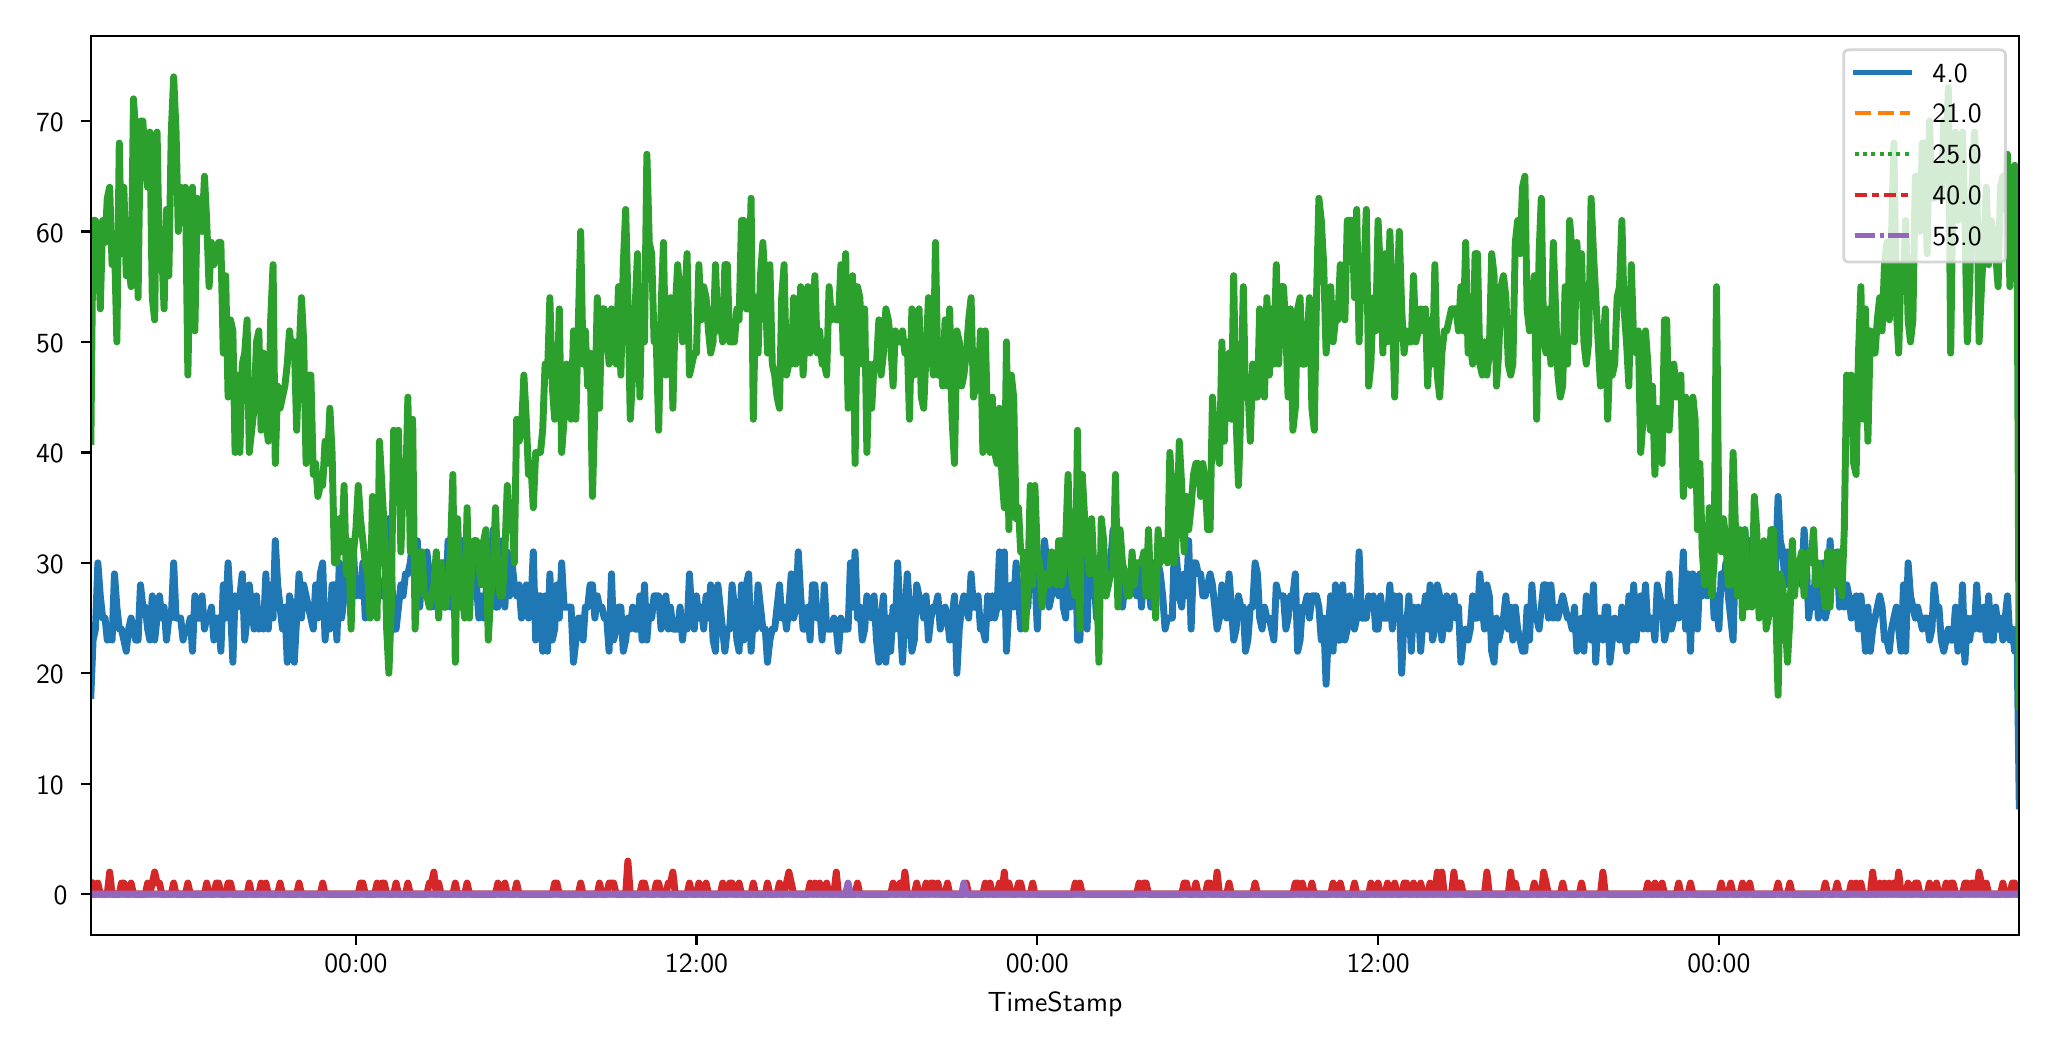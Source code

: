 \begingroup%
\makeatletter%
\begin{pgfpicture}%
\pgfpathrectangle{\pgfpointorigin}{\pgfqpoint{10.0in}{5.0in}}%
\pgfusepath{use as bounding box, clip}%
\begin{pgfscope}%
\pgfsetbuttcap%
\pgfsetmiterjoin%
\pgfsetlinewidth{0.0pt}%
\definecolor{currentstroke}{rgb}{1.0,1.0,1.0}%
\pgfsetstrokecolor{currentstroke}%
\pgfsetstrokeopacity{0.0}%
\pgfsetdash{}{0pt}%
\pgfpathmoveto{\pgfqpoint{0.0in}{0.0in}}%
\pgfpathlineto{\pgfqpoint{10.0in}{0.0in}}%
\pgfpathlineto{\pgfqpoint{10.0in}{5.0in}}%
\pgfpathlineto{\pgfqpoint{0.0in}{5.0in}}%
\pgfpathlineto{\pgfqpoint{0.0in}{0.0in}}%
\pgfpathclose%
\pgfusepath{}%
\end{pgfscope}%
\begin{pgfscope}%
\pgfsetbuttcap%
\pgfsetmiterjoin%
\definecolor{currentfill}{rgb}{1.0,1.0,1.0}%
\pgfsetfillcolor{currentfill}%
\pgfsetlinewidth{0.0pt}%
\definecolor{currentstroke}{rgb}{0.0,0.0,0.0}%
\pgfsetstrokecolor{currentstroke}%
\pgfsetstrokeopacity{0.0}%
\pgfsetdash{}{0pt}%
\pgfpathmoveto{\pgfqpoint{0.316in}{0.463in}}%
\pgfpathlineto{\pgfqpoint{9.958in}{0.463in}}%
\pgfpathlineto{\pgfqpoint{9.958in}{4.958in}}%
\pgfpathlineto{\pgfqpoint{0.316in}{4.958in}}%
\pgfpathlineto{\pgfqpoint{0.316in}{0.463in}}%
\pgfpathclose%
\pgfusepath{fill}%
\end{pgfscope}%
\begin{pgfscope}%
\pgfsetbuttcap%
\pgfsetroundjoin%
\definecolor{currentfill}{rgb}{0.0,0.0,0.0}%
\pgfsetfillcolor{currentfill}%
\pgfsetlinewidth{0.803pt}%
\definecolor{currentstroke}{rgb}{0.0,0.0,0.0}%
\pgfsetstrokecolor{currentstroke}%
\pgfsetdash{}{0pt}%
\pgfsys@defobject{currentmarker}{\pgfqpoint{0.0in}{-0.049in}}{\pgfqpoint{0.0in}{0.0in}}{%
\pgfpathmoveto{\pgfqpoint{0.0in}{0.0in}}%
\pgfpathlineto{\pgfqpoint{0.0in}{-0.049in}}%
\pgfusepath{stroke,fill}%
}%
\begin{pgfscope}%
\pgfsys@transformshift{1.641in}{0.463in}%
\pgfsys@useobject{currentmarker}{}%
\end{pgfscope}%
\end{pgfscope}%
\begin{pgfscope}%
\definecolor{textcolor}{rgb}{0.0,0.0,0.0}%
\pgfsetstrokecolor{textcolor}%
\pgfsetfillcolor{textcolor}%
\pgftext[x=1.641in,y=0.366in,,top]{\color{textcolor}\sffamily\fontsize{10.0}{12.0}\selectfont 00:00}%
\end{pgfscope}%
\begin{pgfscope}%
\pgfsetbuttcap%
\pgfsetroundjoin%
\definecolor{currentfill}{rgb}{0.0,0.0,0.0}%
\pgfsetfillcolor{currentfill}%
\pgfsetlinewidth{0.803pt}%
\definecolor{currentstroke}{rgb}{0.0,0.0,0.0}%
\pgfsetstrokecolor{currentstroke}%
\pgfsetdash{}{0pt}%
\pgfsys@defobject{currentmarker}{\pgfqpoint{0.0in}{-0.049in}}{\pgfqpoint{0.0in}{0.0in}}{%
\pgfpathmoveto{\pgfqpoint{0.0in}{0.0in}}%
\pgfpathlineto{\pgfqpoint{0.0in}{-0.049in}}%
\pgfusepath{stroke,fill}%
}%
\begin{pgfscope}%
\pgfsys@transformshift{3.344in}{0.463in}%
\pgfsys@useobject{currentmarker}{}%
\end{pgfscope}%
\end{pgfscope}%
\begin{pgfscope}%
\definecolor{textcolor}{rgb}{0.0,0.0,0.0}%
\pgfsetstrokecolor{textcolor}%
\pgfsetfillcolor{textcolor}%
\pgftext[x=3.344in,y=0.366in,,top]{\color{textcolor}\sffamily\fontsize{10.0}{12.0}\selectfont 12:00}%
\end{pgfscope}%
\begin{pgfscope}%
\pgfsetbuttcap%
\pgfsetroundjoin%
\definecolor{currentfill}{rgb}{0.0,0.0,0.0}%
\pgfsetfillcolor{currentfill}%
\pgfsetlinewidth{0.803pt}%
\definecolor{currentstroke}{rgb}{0.0,0.0,0.0}%
\pgfsetstrokecolor{currentstroke}%
\pgfsetdash{}{0pt}%
\pgfsys@defobject{currentmarker}{\pgfqpoint{0.0in}{-0.049in}}{\pgfqpoint{0.0in}{0.0in}}{%
\pgfpathmoveto{\pgfqpoint{0.0in}{0.0in}}%
\pgfpathlineto{\pgfqpoint{0.0in}{-0.049in}}%
\pgfusepath{stroke,fill}%
}%
\begin{pgfscope}%
\pgfsys@transformshift{5.048in}{0.463in}%
\pgfsys@useobject{currentmarker}{}%
\end{pgfscope}%
\end{pgfscope}%
\begin{pgfscope}%
\definecolor{textcolor}{rgb}{0.0,0.0,0.0}%
\pgfsetstrokecolor{textcolor}%
\pgfsetfillcolor{textcolor}%
\pgftext[x=5.048in,y=0.366in,,top]{\color{textcolor}\sffamily\fontsize{10.0}{12.0}\selectfont 00:00}%
\end{pgfscope}%
\begin{pgfscope}%
\pgfsetbuttcap%
\pgfsetroundjoin%
\definecolor{currentfill}{rgb}{0.0,0.0,0.0}%
\pgfsetfillcolor{currentfill}%
\pgfsetlinewidth{0.803pt}%
\definecolor{currentstroke}{rgb}{0.0,0.0,0.0}%
\pgfsetstrokecolor{currentstroke}%
\pgfsetdash{}{0pt}%
\pgfsys@defobject{currentmarker}{\pgfqpoint{0.0in}{-0.049in}}{\pgfqpoint{0.0in}{0.0in}}{%
\pgfpathmoveto{\pgfqpoint{0.0in}{0.0in}}%
\pgfpathlineto{\pgfqpoint{0.0in}{-0.049in}}%
\pgfusepath{stroke,fill}%
}%
\begin{pgfscope}%
\pgfsys@transformshift{6.752in}{0.463in}%
\pgfsys@useobject{currentmarker}{}%
\end{pgfscope}%
\end{pgfscope}%
\begin{pgfscope}%
\definecolor{textcolor}{rgb}{0.0,0.0,0.0}%
\pgfsetstrokecolor{textcolor}%
\pgfsetfillcolor{textcolor}%
\pgftext[x=6.752in,y=0.366in,,top]{\color{textcolor}\sffamily\fontsize{10.0}{12.0}\selectfont 12:00}%
\end{pgfscope}%
\begin{pgfscope}%
\pgfsetbuttcap%
\pgfsetroundjoin%
\definecolor{currentfill}{rgb}{0.0,0.0,0.0}%
\pgfsetfillcolor{currentfill}%
\pgfsetlinewidth{0.803pt}%
\definecolor{currentstroke}{rgb}{0.0,0.0,0.0}%
\pgfsetstrokecolor{currentstroke}%
\pgfsetdash{}{0pt}%
\pgfsys@defobject{currentmarker}{\pgfqpoint{0.0in}{-0.049in}}{\pgfqpoint{0.0in}{0.0in}}{%
\pgfpathmoveto{\pgfqpoint{0.0in}{0.0in}}%
\pgfpathlineto{\pgfqpoint{0.0in}{-0.049in}}%
\pgfusepath{stroke,fill}%
}%
\begin{pgfscope}%
\pgfsys@transformshift{8.456in}{0.463in}%
\pgfsys@useobject{currentmarker}{}%
\end{pgfscope}%
\end{pgfscope}%
\begin{pgfscope}%
\definecolor{textcolor}{rgb}{0.0,0.0,0.0}%
\pgfsetstrokecolor{textcolor}%
\pgfsetfillcolor{textcolor}%
\pgftext[x=8.456in,y=0.366in,,top]{\color{textcolor}\sffamily\fontsize{10.0}{12.0}\selectfont 00:00}%
\end{pgfscope}%
\begin{pgfscope}%
\definecolor{textcolor}{rgb}{0.0,0.0,0.0}%
\pgfsetstrokecolor{textcolor}%
\pgfsetfillcolor{textcolor}%
\pgftext[x=5.137in,y=0.176in,,top]{\color{textcolor}\sffamily\fontsize{10.0}{12.0}\selectfont TimeStamp}%
\end{pgfscope}%
\begin{pgfscope}%
\pgfsetbuttcap%
\pgfsetroundjoin%
\definecolor{currentfill}{rgb}{0.0,0.0,0.0}%
\pgfsetfillcolor{currentfill}%
\pgfsetlinewidth{0.803pt}%
\definecolor{currentstroke}{rgb}{0.0,0.0,0.0}%
\pgfsetstrokecolor{currentstroke}%
\pgfsetdash{}{0pt}%
\pgfsys@defobject{currentmarker}{\pgfqpoint{-0.049in}{0.0in}}{\pgfqpoint{-0.0in}{0.0in}}{%
\pgfpathmoveto{\pgfqpoint{-0.0in}{0.0in}}%
\pgfpathlineto{\pgfqpoint{-0.049in}{0.0in}}%
\pgfusepath{stroke,fill}%
}%
\begin{pgfscope}%
\pgfsys@transformshift{0.316in}{0.668in}%
\pgfsys@useobject{currentmarker}{}%
\end{pgfscope}%
\end{pgfscope}%
\begin{pgfscope}%
\definecolor{textcolor}{rgb}{0.0,0.0,0.0}%
\pgfsetstrokecolor{textcolor}%
\pgfsetfillcolor{textcolor}%
\pgftext[x=0.13in, y=0.615in, left, base]{\color{textcolor}\sffamily\fontsize{10.0}{12.0}\selectfont 0}%
\end{pgfscope}%
\begin{pgfscope}%
\pgfsetbuttcap%
\pgfsetroundjoin%
\definecolor{currentfill}{rgb}{0.0,0.0,0.0}%
\pgfsetfillcolor{currentfill}%
\pgfsetlinewidth{0.803pt}%
\definecolor{currentstroke}{rgb}{0.0,0.0,0.0}%
\pgfsetstrokecolor{currentstroke}%
\pgfsetdash{}{0pt}%
\pgfsys@defobject{currentmarker}{\pgfqpoint{-0.049in}{0.0in}}{\pgfqpoint{-0.0in}{0.0in}}{%
\pgfpathmoveto{\pgfqpoint{-0.0in}{0.0in}}%
\pgfpathlineto{\pgfqpoint{-0.049in}{0.0in}}%
\pgfusepath{stroke,fill}%
}%
\begin{pgfscope}%
\pgfsys@transformshift{0.316in}{1.22in}%
\pgfsys@useobject{currentmarker}{}%
\end{pgfscope}%
\end{pgfscope}%
\begin{pgfscope}%
\definecolor{textcolor}{rgb}{0.0,0.0,0.0}%
\pgfsetstrokecolor{textcolor}%
\pgfsetfillcolor{textcolor}%
\pgftext[x=0.042in, y=1.167in, left, base]{\color{textcolor}\sffamily\fontsize{10.0}{12.0}\selectfont 10}%
\end{pgfscope}%
\begin{pgfscope}%
\pgfsetbuttcap%
\pgfsetroundjoin%
\definecolor{currentfill}{rgb}{0.0,0.0,0.0}%
\pgfsetfillcolor{currentfill}%
\pgfsetlinewidth{0.803pt}%
\definecolor{currentstroke}{rgb}{0.0,0.0,0.0}%
\pgfsetstrokecolor{currentstroke}%
\pgfsetdash{}{0pt}%
\pgfsys@defobject{currentmarker}{\pgfqpoint{-0.049in}{0.0in}}{\pgfqpoint{-0.0in}{0.0in}}{%
\pgfpathmoveto{\pgfqpoint{-0.0in}{0.0in}}%
\pgfpathlineto{\pgfqpoint{-0.049in}{0.0in}}%
\pgfusepath{stroke,fill}%
}%
\begin{pgfscope}%
\pgfsys@transformshift{0.316in}{1.772in}%
\pgfsys@useobject{currentmarker}{}%
\end{pgfscope}%
\end{pgfscope}%
\begin{pgfscope}%
\definecolor{textcolor}{rgb}{0.0,0.0,0.0}%
\pgfsetstrokecolor{textcolor}%
\pgfsetfillcolor{textcolor}%
\pgftext[x=0.042in, y=1.719in, left, base]{\color{textcolor}\sffamily\fontsize{10.0}{12.0}\selectfont 20}%
\end{pgfscope}%
\begin{pgfscope}%
\pgfsetbuttcap%
\pgfsetroundjoin%
\definecolor{currentfill}{rgb}{0.0,0.0,0.0}%
\pgfsetfillcolor{currentfill}%
\pgfsetlinewidth{0.803pt}%
\definecolor{currentstroke}{rgb}{0.0,0.0,0.0}%
\pgfsetstrokecolor{currentstroke}%
\pgfsetdash{}{0pt}%
\pgfsys@defobject{currentmarker}{\pgfqpoint{-0.049in}{0.0in}}{\pgfqpoint{-0.0in}{0.0in}}{%
\pgfpathmoveto{\pgfqpoint{-0.0in}{0.0in}}%
\pgfpathlineto{\pgfqpoint{-0.049in}{0.0in}}%
\pgfusepath{stroke,fill}%
}%
\begin{pgfscope}%
\pgfsys@transformshift{0.316in}{2.324in}%
\pgfsys@useobject{currentmarker}{}%
\end{pgfscope}%
\end{pgfscope}%
\begin{pgfscope}%
\definecolor{textcolor}{rgb}{0.0,0.0,0.0}%
\pgfsetstrokecolor{textcolor}%
\pgfsetfillcolor{textcolor}%
\pgftext[x=0.042in, y=2.271in, left, base]{\color{textcolor}\sffamily\fontsize{10.0}{12.0}\selectfont 30}%
\end{pgfscope}%
\begin{pgfscope}%
\pgfsetbuttcap%
\pgfsetroundjoin%
\definecolor{currentfill}{rgb}{0.0,0.0,0.0}%
\pgfsetfillcolor{currentfill}%
\pgfsetlinewidth{0.803pt}%
\definecolor{currentstroke}{rgb}{0.0,0.0,0.0}%
\pgfsetstrokecolor{currentstroke}%
\pgfsetdash{}{0pt}%
\pgfsys@defobject{currentmarker}{\pgfqpoint{-0.049in}{0.0in}}{\pgfqpoint{-0.0in}{0.0in}}{%
\pgfpathmoveto{\pgfqpoint{-0.0in}{0.0in}}%
\pgfpathlineto{\pgfqpoint{-0.049in}{0.0in}}%
\pgfusepath{stroke,fill}%
}%
\begin{pgfscope}%
\pgfsys@transformshift{0.316in}{2.876in}%
\pgfsys@useobject{currentmarker}{}%
\end{pgfscope}%
\end{pgfscope}%
\begin{pgfscope}%
\definecolor{textcolor}{rgb}{0.0,0.0,0.0}%
\pgfsetstrokecolor{textcolor}%
\pgfsetfillcolor{textcolor}%
\pgftext[x=0.042in, y=2.824in, left, base]{\color{textcolor}\sffamily\fontsize{10.0}{12.0}\selectfont 40}%
\end{pgfscope}%
\begin{pgfscope}%
\pgfsetbuttcap%
\pgfsetroundjoin%
\definecolor{currentfill}{rgb}{0.0,0.0,0.0}%
\pgfsetfillcolor{currentfill}%
\pgfsetlinewidth{0.803pt}%
\definecolor{currentstroke}{rgb}{0.0,0.0,0.0}%
\pgfsetstrokecolor{currentstroke}%
\pgfsetdash{}{0pt}%
\pgfsys@defobject{currentmarker}{\pgfqpoint{-0.049in}{0.0in}}{\pgfqpoint{-0.0in}{0.0in}}{%
\pgfpathmoveto{\pgfqpoint{-0.0in}{0.0in}}%
\pgfpathlineto{\pgfqpoint{-0.049in}{0.0in}}%
\pgfusepath{stroke,fill}%
}%
\begin{pgfscope}%
\pgfsys@transformshift{0.316in}{3.429in}%
\pgfsys@useobject{currentmarker}{}%
\end{pgfscope}%
\end{pgfscope}%
\begin{pgfscope}%
\definecolor{textcolor}{rgb}{0.0,0.0,0.0}%
\pgfsetstrokecolor{textcolor}%
\pgfsetfillcolor{textcolor}%
\pgftext[x=0.042in, y=3.376in, left, base]{\color{textcolor}\sffamily\fontsize{10.0}{12.0}\selectfont 50}%
\end{pgfscope}%
\begin{pgfscope}%
\pgfsetbuttcap%
\pgfsetroundjoin%
\definecolor{currentfill}{rgb}{0.0,0.0,0.0}%
\pgfsetfillcolor{currentfill}%
\pgfsetlinewidth{0.803pt}%
\definecolor{currentstroke}{rgb}{0.0,0.0,0.0}%
\pgfsetstrokecolor{currentstroke}%
\pgfsetdash{}{0pt}%
\pgfsys@defobject{currentmarker}{\pgfqpoint{-0.049in}{0.0in}}{\pgfqpoint{-0.0in}{0.0in}}{%
\pgfpathmoveto{\pgfqpoint{-0.0in}{0.0in}}%
\pgfpathlineto{\pgfqpoint{-0.049in}{0.0in}}%
\pgfusepath{stroke,fill}%
}%
\begin{pgfscope}%
\pgfsys@transformshift{0.316in}{3.981in}%
\pgfsys@useobject{currentmarker}{}%
\end{pgfscope}%
\end{pgfscope}%
\begin{pgfscope}%
\definecolor{textcolor}{rgb}{0.0,0.0,0.0}%
\pgfsetstrokecolor{textcolor}%
\pgfsetfillcolor{textcolor}%
\pgftext[x=0.042in, y=3.928in, left, base]{\color{textcolor}\sffamily\fontsize{10.0}{12.0}\selectfont 60}%
\end{pgfscope}%
\begin{pgfscope}%
\pgfsetbuttcap%
\pgfsetroundjoin%
\definecolor{currentfill}{rgb}{0.0,0.0,0.0}%
\pgfsetfillcolor{currentfill}%
\pgfsetlinewidth{0.803pt}%
\definecolor{currentstroke}{rgb}{0.0,0.0,0.0}%
\pgfsetstrokecolor{currentstroke}%
\pgfsetdash{}{0pt}%
\pgfsys@defobject{currentmarker}{\pgfqpoint{-0.049in}{0.0in}}{\pgfqpoint{-0.0in}{0.0in}}{%
\pgfpathmoveto{\pgfqpoint{-0.0in}{0.0in}}%
\pgfpathlineto{\pgfqpoint{-0.049in}{0.0in}}%
\pgfusepath{stroke,fill}%
}%
\begin{pgfscope}%
\pgfsys@transformshift{0.316in}{4.533in}%
\pgfsys@useobject{currentmarker}{}%
\end{pgfscope}%
\end{pgfscope}%
\begin{pgfscope}%
\definecolor{textcolor}{rgb}{0.0,0.0,0.0}%
\pgfsetstrokecolor{textcolor}%
\pgfsetfillcolor{textcolor}%
\pgftext[x=0.042in, y=4.48in, left, base]{\color{textcolor}\sffamily\fontsize{10.0}{12.0}\selectfont 70}%
\end{pgfscope}%
\begin{pgfscope}%
\pgfpathrectangle{\pgfqpoint{0.316in}{0.463in}}{\pgfqpoint{9.643in}{4.495in}}%
\pgfusepath{clip}%
\pgfsetrectcap%
\pgfsetroundjoin%
\pgfsetlinewidth{2.509pt}%
\definecolor{currentstroke}{rgb}{0.122,0.467,0.706}%
\pgfsetstrokecolor{currentstroke}%
\pgfsetdash{}{0pt}%
\pgfpathmoveto{\pgfqpoint{0.316in}{1.662in}}%
\pgfpathlineto{\pgfqpoint{0.327in}{1.938in}}%
\pgfpathlineto{\pgfqpoint{0.339in}{1.993in}}%
\pgfpathlineto{\pgfqpoint{0.351in}{2.324in}}%
\pgfpathlineto{\pgfqpoint{0.363in}{2.159in}}%
\pgfpathlineto{\pgfqpoint{0.375in}{2.048in}}%
\pgfpathlineto{\pgfqpoint{0.387in}{2.048in}}%
\pgfpathlineto{\pgfqpoint{0.398in}{1.938in}}%
\pgfpathlineto{\pgfqpoint{0.41in}{1.993in}}%
\pgfpathlineto{\pgfqpoint{0.422in}{1.938in}}%
\pgfpathlineto{\pgfqpoint{0.434in}{2.269in}}%
\pgfpathlineto{\pgfqpoint{0.446in}{2.103in}}%
\pgfpathlineto{\pgfqpoint{0.458in}{1.993in}}%
\pgfpathlineto{\pgfqpoint{0.469in}{1.993in}}%
\pgfpathlineto{\pgfqpoint{0.493in}{1.882in}}%
\pgfpathlineto{\pgfqpoint{0.505in}{1.993in}}%
\pgfpathlineto{\pgfqpoint{0.517in}{2.048in}}%
\pgfpathlineto{\pgfqpoint{0.54in}{1.938in}}%
\pgfpathlineto{\pgfqpoint{0.552in}{1.938in}}%
\pgfpathlineto{\pgfqpoint{0.564in}{2.214in}}%
\pgfpathlineto{\pgfqpoint{0.576in}{2.103in}}%
\pgfpathlineto{\pgfqpoint{0.588in}{2.103in}}%
\pgfpathlineto{\pgfqpoint{0.6in}{1.993in}}%
\pgfpathlineto{\pgfqpoint{0.611in}{1.938in}}%
\pgfpathlineto{\pgfqpoint{0.623in}{2.159in}}%
\pgfpathlineto{\pgfqpoint{0.635in}{1.938in}}%
\pgfpathlineto{\pgfqpoint{0.659in}{2.159in}}%
\pgfpathlineto{\pgfqpoint{0.671in}{2.048in}}%
\pgfpathlineto{\pgfqpoint{0.682in}{2.103in}}%
\pgfpathlineto{\pgfqpoint{0.694in}{1.938in}}%
\pgfpathlineto{\pgfqpoint{0.706in}{2.048in}}%
\pgfpathlineto{\pgfqpoint{0.718in}{2.048in}}%
\pgfpathlineto{\pgfqpoint{0.73in}{2.324in}}%
\pgfpathlineto{\pgfqpoint{0.742in}{2.048in}}%
\pgfpathlineto{\pgfqpoint{0.765in}{2.048in}}%
\pgfpathlineto{\pgfqpoint{0.777in}{1.938in}}%
\pgfpathlineto{\pgfqpoint{0.789in}{1.993in}}%
\pgfpathlineto{\pgfqpoint{0.801in}{1.993in}}%
\pgfpathlineto{\pgfqpoint{0.813in}{2.048in}}%
\pgfpathlineto{\pgfqpoint{0.824in}{1.882in}}%
\pgfpathlineto{\pgfqpoint{0.836in}{2.159in}}%
\pgfpathlineto{\pgfqpoint{0.848in}{2.048in}}%
\pgfpathlineto{\pgfqpoint{0.86in}{2.048in}}%
\pgfpathlineto{\pgfqpoint{0.872in}{2.159in}}%
\pgfpathlineto{\pgfqpoint{0.884in}{1.993in}}%
\pgfpathlineto{\pgfqpoint{0.895in}{2.048in}}%
\pgfpathlineto{\pgfqpoint{0.907in}{2.048in}}%
\pgfpathlineto{\pgfqpoint{0.919in}{2.103in}}%
\pgfpathlineto{\pgfqpoint{0.931in}{1.938in}}%
\pgfpathlineto{\pgfqpoint{0.943in}{2.048in}}%
\pgfpathlineto{\pgfqpoint{0.955in}{2.048in}}%
\pgfpathlineto{\pgfqpoint{0.966in}{1.882in}}%
\pgfpathlineto{\pgfqpoint{0.978in}{2.214in}}%
\pgfpathlineto{\pgfqpoint{0.99in}{2.048in}}%
\pgfpathlineto{\pgfqpoint{1.002in}{2.324in}}%
\pgfpathlineto{\pgfqpoint{1.014in}{2.103in}}%
\pgfpathlineto{\pgfqpoint{1.026in}{1.827in}}%
\pgfpathlineto{\pgfqpoint{1.037in}{2.159in}}%
\pgfpathlineto{\pgfqpoint{1.049in}{2.103in}}%
\pgfpathlineto{\pgfqpoint{1.061in}{2.159in}}%
\pgfpathlineto{\pgfqpoint{1.073in}{2.269in}}%
\pgfpathlineto{\pgfqpoint{1.085in}{1.938in}}%
\pgfpathlineto{\pgfqpoint{1.097in}{2.048in}}%
\pgfpathlineto{\pgfqpoint{1.108in}{2.214in}}%
\pgfpathlineto{\pgfqpoint{1.132in}{1.993in}}%
\pgfpathlineto{\pgfqpoint{1.144in}{2.159in}}%
\pgfpathlineto{\pgfqpoint{1.156in}{1.993in}}%
\pgfpathlineto{\pgfqpoint{1.167in}{2.048in}}%
\pgfpathlineto{\pgfqpoint{1.179in}{1.993in}}%
\pgfpathlineto{\pgfqpoint{1.191in}{2.269in}}%
\pgfpathlineto{\pgfqpoint{1.203in}{1.993in}}%
\pgfpathlineto{\pgfqpoint{1.215in}{2.214in}}%
\pgfpathlineto{\pgfqpoint{1.227in}{2.048in}}%
\pgfpathlineto{\pgfqpoint{1.238in}{2.435in}}%
\pgfpathlineto{\pgfqpoint{1.25in}{2.214in}}%
\pgfpathlineto{\pgfqpoint{1.274in}{1.993in}}%
\pgfpathlineto{\pgfqpoint{1.286in}{2.103in}}%
\pgfpathlineto{\pgfqpoint{1.298in}{1.827in}}%
\pgfpathlineto{\pgfqpoint{1.309in}{2.159in}}%
\pgfpathlineto{\pgfqpoint{1.321in}{2.103in}}%
\pgfpathlineto{\pgfqpoint{1.333in}{1.827in}}%
\pgfpathlineto{\pgfqpoint{1.357in}{2.269in}}%
\pgfpathlineto{\pgfqpoint{1.369in}{2.048in}}%
\pgfpathlineto{\pgfqpoint{1.38in}{2.214in}}%
\pgfpathlineto{\pgfqpoint{1.428in}{1.993in}}%
\pgfpathlineto{\pgfqpoint{1.44in}{2.214in}}%
\pgfpathlineto{\pgfqpoint{1.451in}{2.048in}}%
\pgfpathlineto{\pgfqpoint{1.463in}{2.269in}}%
\pgfpathlineto{\pgfqpoint{1.475in}{2.324in}}%
\pgfpathlineto{\pgfqpoint{1.487in}{1.938in}}%
\pgfpathlineto{\pgfqpoint{1.499in}{2.103in}}%
\pgfpathlineto{\pgfqpoint{1.511in}{1.993in}}%
\pgfpathlineto{\pgfqpoint{1.522in}{2.214in}}%
\pgfpathlineto{\pgfqpoint{1.534in}{2.214in}}%
\pgfpathlineto{\pgfqpoint{1.546in}{1.938in}}%
\pgfpathlineto{\pgfqpoint{1.558in}{2.324in}}%
\pgfpathlineto{\pgfqpoint{1.57in}{2.048in}}%
\pgfpathlineto{\pgfqpoint{1.582in}{2.159in}}%
\pgfpathlineto{\pgfqpoint{1.593in}{2.324in}}%
\pgfpathlineto{\pgfqpoint{1.605in}{2.269in}}%
\pgfpathlineto{\pgfqpoint{1.617in}{2.269in}}%
\pgfpathlineto{\pgfqpoint{1.629in}{2.379in}}%
\pgfpathlineto{\pgfqpoint{1.641in}{2.159in}}%
\pgfpathlineto{\pgfqpoint{1.653in}{2.214in}}%
\pgfpathlineto{\pgfqpoint{1.664in}{2.159in}}%
\pgfpathlineto{\pgfqpoint{1.676in}{2.324in}}%
\pgfpathlineto{\pgfqpoint{1.688in}{2.048in}}%
\pgfpathlineto{\pgfqpoint{1.7in}{2.214in}}%
\pgfpathlineto{\pgfqpoint{1.712in}{2.159in}}%
\pgfpathlineto{\pgfqpoint{1.724in}{2.269in}}%
\pgfpathlineto{\pgfqpoint{1.735in}{2.324in}}%
\pgfpathlineto{\pgfqpoint{1.771in}{2.159in}}%
\pgfpathlineto{\pgfqpoint{1.795in}{2.269in}}%
\pgfpathlineto{\pgfqpoint{1.806in}{2.545in}}%
\pgfpathlineto{\pgfqpoint{1.818in}{2.324in}}%
\pgfpathlineto{\pgfqpoint{1.83in}{1.993in}}%
\pgfpathlineto{\pgfqpoint{1.842in}{1.993in}}%
\pgfpathlineto{\pgfqpoint{1.866in}{2.214in}}%
\pgfpathlineto{\pgfqpoint{1.877in}{2.159in}}%
\pgfpathlineto{\pgfqpoint{1.889in}{2.269in}}%
\pgfpathlineto{\pgfqpoint{1.901in}{2.269in}}%
\pgfpathlineto{\pgfqpoint{1.913in}{2.324in}}%
\pgfpathlineto{\pgfqpoint{1.925in}{2.435in}}%
\pgfpathlineto{\pgfqpoint{1.937in}{2.269in}}%
\pgfpathlineto{\pgfqpoint{1.948in}{2.435in}}%
\pgfpathlineto{\pgfqpoint{1.96in}{2.103in}}%
\pgfpathlineto{\pgfqpoint{1.972in}{2.269in}}%
\pgfpathlineto{\pgfqpoint{1.984in}{2.269in}}%
\pgfpathlineto{\pgfqpoint{1.996in}{2.379in}}%
\pgfpathlineto{\pgfqpoint{2.008in}{2.269in}}%
\pgfpathlineto{\pgfqpoint{2.019in}{2.103in}}%
\pgfpathlineto{\pgfqpoint{2.031in}{2.159in}}%
\pgfpathlineto{\pgfqpoint{2.043in}{2.103in}}%
\pgfpathlineto{\pgfqpoint{2.055in}{2.269in}}%
\pgfpathlineto{\pgfqpoint{2.067in}{2.324in}}%
\pgfpathlineto{\pgfqpoint{2.079in}{2.324in}}%
\pgfpathlineto{\pgfqpoint{2.09in}{2.103in}}%
\pgfpathlineto{\pgfqpoint{2.102in}{2.435in}}%
\pgfpathlineto{\pgfqpoint{2.114in}{2.103in}}%
\pgfpathlineto{\pgfqpoint{2.126in}{2.103in}}%
\pgfpathlineto{\pgfqpoint{2.161in}{2.269in}}%
\pgfpathlineto{\pgfqpoint{2.173in}{2.435in}}%
\pgfpathlineto{\pgfqpoint{2.185in}{2.269in}}%
\pgfpathlineto{\pgfqpoint{2.197in}{2.159in}}%
\pgfpathlineto{\pgfqpoint{2.209in}{2.269in}}%
\pgfpathlineto{\pgfqpoint{2.232in}{2.379in}}%
\pgfpathlineto{\pgfqpoint{2.256in}{2.048in}}%
\pgfpathlineto{\pgfqpoint{2.268in}{2.159in}}%
\pgfpathlineto{\pgfqpoint{2.28in}{2.048in}}%
\pgfpathlineto{\pgfqpoint{2.291in}{2.159in}}%
\pgfpathlineto{\pgfqpoint{2.303in}{2.379in}}%
\pgfpathlineto{\pgfqpoint{2.315in}{2.214in}}%
\pgfpathlineto{\pgfqpoint{2.327in}{2.49in}}%
\pgfpathlineto{\pgfqpoint{2.339in}{2.103in}}%
\pgfpathlineto{\pgfqpoint{2.351in}{2.103in}}%
\pgfpathlineto{\pgfqpoint{2.362in}{2.324in}}%
\pgfpathlineto{\pgfqpoint{2.374in}{2.435in}}%
\pgfpathlineto{\pgfqpoint{2.386in}{2.103in}}%
\pgfpathlineto{\pgfqpoint{2.398in}{2.379in}}%
\pgfpathlineto{\pgfqpoint{2.41in}{2.159in}}%
\pgfpathlineto{\pgfqpoint{2.422in}{2.324in}}%
\pgfpathlineto{\pgfqpoint{2.433in}{2.214in}}%
\pgfpathlineto{\pgfqpoint{2.445in}{2.159in}}%
\pgfpathlineto{\pgfqpoint{2.457in}{2.214in}}%
\pgfpathlineto{\pgfqpoint{2.469in}{2.048in}}%
\pgfpathlineto{\pgfqpoint{2.481in}{2.159in}}%
\pgfpathlineto{\pgfqpoint{2.493in}{2.214in}}%
\pgfpathlineto{\pgfqpoint{2.504in}{2.048in}}%
\pgfpathlineto{\pgfqpoint{2.516in}{2.103in}}%
\pgfpathlineto{\pgfqpoint{2.528in}{2.379in}}%
\pgfpathlineto{\pgfqpoint{2.54in}{1.938in}}%
\pgfpathlineto{\pgfqpoint{2.552in}{2.159in}}%
\pgfpathlineto{\pgfqpoint{2.564in}{2.159in}}%
\pgfpathlineto{\pgfqpoint{2.575in}{1.882in}}%
\pgfpathlineto{\pgfqpoint{2.587in}{2.159in}}%
\pgfpathlineto{\pgfqpoint{2.599in}{1.882in}}%
\pgfpathlineto{\pgfqpoint{2.611in}{2.269in}}%
\pgfpathlineto{\pgfqpoint{2.623in}{1.938in}}%
\pgfpathlineto{\pgfqpoint{2.635in}{1.993in}}%
\pgfpathlineto{\pgfqpoint{2.646in}{2.214in}}%
\pgfpathlineto{\pgfqpoint{2.658in}{2.048in}}%
\pgfpathlineto{\pgfqpoint{2.67in}{2.324in}}%
\pgfpathlineto{\pgfqpoint{2.682in}{2.103in}}%
\pgfpathlineto{\pgfqpoint{2.717in}{2.103in}}%
\pgfpathlineto{\pgfqpoint{2.729in}{1.827in}}%
\pgfpathlineto{\pgfqpoint{2.753in}{2.048in}}%
\pgfpathlineto{\pgfqpoint{2.765in}{2.048in}}%
\pgfpathlineto{\pgfqpoint{2.777in}{1.938in}}%
\pgfpathlineto{\pgfqpoint{2.788in}{2.103in}}%
\pgfpathlineto{\pgfqpoint{2.8in}{2.103in}}%
\pgfpathlineto{\pgfqpoint{2.812in}{2.214in}}%
\pgfpathlineto{\pgfqpoint{2.824in}{2.214in}}%
\pgfpathlineto{\pgfqpoint{2.836in}{2.048in}}%
\pgfpathlineto{\pgfqpoint{2.848in}{2.159in}}%
\pgfpathlineto{\pgfqpoint{2.859in}{2.103in}}%
\pgfpathlineto{\pgfqpoint{2.871in}{2.103in}}%
\pgfpathlineto{\pgfqpoint{2.883in}{2.048in}}%
\pgfpathlineto{\pgfqpoint{2.895in}{2.048in}}%
\pgfpathlineto{\pgfqpoint{2.907in}{1.882in}}%
\pgfpathlineto{\pgfqpoint{2.919in}{2.269in}}%
\pgfpathlineto{\pgfqpoint{2.93in}{1.938in}}%
\pgfpathlineto{\pgfqpoint{2.942in}{1.993in}}%
\pgfpathlineto{\pgfqpoint{2.954in}{2.103in}}%
\pgfpathlineto{\pgfqpoint{2.966in}{2.103in}}%
\pgfpathlineto{\pgfqpoint{2.978in}{1.882in}}%
\pgfpathlineto{\pgfqpoint{2.99in}{1.938in}}%
\pgfpathlineto{\pgfqpoint{3.001in}{2.048in}}%
\pgfpathlineto{\pgfqpoint{3.013in}{1.993in}}%
\pgfpathlineto{\pgfqpoint{3.025in}{2.103in}}%
\pgfpathlineto{\pgfqpoint{3.037in}{1.993in}}%
\pgfpathlineto{\pgfqpoint{3.049in}{1.993in}}%
\pgfpathlineto{\pgfqpoint{3.061in}{2.159in}}%
\pgfpathlineto{\pgfqpoint{3.072in}{1.938in}}%
\pgfpathlineto{\pgfqpoint{3.084in}{2.214in}}%
\pgfpathlineto{\pgfqpoint{3.096in}{1.938in}}%
\pgfpathlineto{\pgfqpoint{3.108in}{2.103in}}%
\pgfpathlineto{\pgfqpoint{3.12in}{2.048in}}%
\pgfpathlineto{\pgfqpoint{3.132in}{2.159in}}%
\pgfpathlineto{\pgfqpoint{3.155in}{2.159in}}%
\pgfpathlineto{\pgfqpoint{3.167in}{1.993in}}%
\pgfpathlineto{\pgfqpoint{3.179in}{2.048in}}%
\pgfpathlineto{\pgfqpoint{3.191in}{2.159in}}%
\pgfpathlineto{\pgfqpoint{3.203in}{1.993in}}%
\pgfpathlineto{\pgfqpoint{3.214in}{2.103in}}%
\pgfpathlineto{\pgfqpoint{3.226in}{1.993in}}%
\pgfpathlineto{\pgfqpoint{3.25in}{1.993in}}%
\pgfpathlineto{\pgfqpoint{3.262in}{2.103in}}%
\pgfpathlineto{\pgfqpoint{3.274in}{1.938in}}%
\pgfpathlineto{\pgfqpoint{3.285in}{2.048in}}%
\pgfpathlineto{\pgfqpoint{3.297in}{1.993in}}%
\pgfpathlineto{\pgfqpoint{3.309in}{2.269in}}%
\pgfpathlineto{\pgfqpoint{3.321in}{2.048in}}%
\pgfpathlineto{\pgfqpoint{3.333in}{1.993in}}%
\pgfpathlineto{\pgfqpoint{3.344in}{2.159in}}%
\pgfpathlineto{\pgfqpoint{3.356in}{2.048in}}%
\pgfpathlineto{\pgfqpoint{3.368in}{2.103in}}%
\pgfpathlineto{\pgfqpoint{3.38in}{1.993in}}%
\pgfpathlineto{\pgfqpoint{3.392in}{2.159in}}%
\pgfpathlineto{\pgfqpoint{3.404in}{2.048in}}%
\pgfpathlineto{\pgfqpoint{3.415in}{2.214in}}%
\pgfpathlineto{\pgfqpoint{3.427in}{1.938in}}%
\pgfpathlineto{\pgfqpoint{3.439in}{1.882in}}%
\pgfpathlineto{\pgfqpoint{3.451in}{2.214in}}%
\pgfpathlineto{\pgfqpoint{3.486in}{1.882in}}%
\pgfpathlineto{\pgfqpoint{3.498in}{1.993in}}%
\pgfpathlineto{\pgfqpoint{3.51in}{1.993in}}%
\pgfpathlineto{\pgfqpoint{3.522in}{2.214in}}%
\pgfpathlineto{\pgfqpoint{3.534in}{2.103in}}%
\pgfpathlineto{\pgfqpoint{3.546in}{1.938in}}%
\pgfpathlineto{\pgfqpoint{3.557in}{1.882in}}%
\pgfpathlineto{\pgfqpoint{3.569in}{2.214in}}%
\pgfpathlineto{\pgfqpoint{3.581in}{1.938in}}%
\pgfpathlineto{\pgfqpoint{3.593in}{2.214in}}%
\pgfpathlineto{\pgfqpoint{3.605in}{2.269in}}%
\pgfpathlineto{\pgfqpoint{3.617in}{1.882in}}%
\pgfpathlineto{\pgfqpoint{3.628in}{2.048in}}%
\pgfpathlineto{\pgfqpoint{3.64in}{1.993in}}%
\pgfpathlineto{\pgfqpoint{3.652in}{2.214in}}%
\pgfpathlineto{\pgfqpoint{3.676in}{1.993in}}%
\pgfpathlineto{\pgfqpoint{3.688in}{1.993in}}%
\pgfpathlineto{\pgfqpoint{3.699in}{1.827in}}%
\pgfpathlineto{\pgfqpoint{3.711in}{1.938in}}%
\pgfpathlineto{\pgfqpoint{3.723in}{1.993in}}%
\pgfpathlineto{\pgfqpoint{3.735in}{1.993in}}%
\pgfpathlineto{\pgfqpoint{3.759in}{2.214in}}%
\pgfpathlineto{\pgfqpoint{3.77in}{2.048in}}%
\pgfpathlineto{\pgfqpoint{3.782in}{2.103in}}%
\pgfpathlineto{\pgfqpoint{3.794in}{1.993in}}%
\pgfpathlineto{\pgfqpoint{3.806in}{2.103in}}%
\pgfpathlineto{\pgfqpoint{3.818in}{2.269in}}%
\pgfpathlineto{\pgfqpoint{3.83in}{2.048in}}%
\pgfpathlineto{\pgfqpoint{3.841in}{2.103in}}%
\pgfpathlineto{\pgfqpoint{3.853in}{2.379in}}%
\pgfpathlineto{\pgfqpoint{3.865in}{2.159in}}%
\pgfpathlineto{\pgfqpoint{3.877in}{1.993in}}%
\pgfpathlineto{\pgfqpoint{3.889in}{1.993in}}%
\pgfpathlineto{\pgfqpoint{3.901in}{2.103in}}%
\pgfpathlineto{\pgfqpoint{3.912in}{1.938in}}%
\pgfpathlineto{\pgfqpoint{3.924in}{2.214in}}%
\pgfpathlineto{\pgfqpoint{3.936in}{2.214in}}%
\pgfpathlineto{\pgfqpoint{3.948in}{2.048in}}%
\pgfpathlineto{\pgfqpoint{3.96in}{2.103in}}%
\pgfpathlineto{\pgfqpoint{3.972in}{1.938in}}%
\pgfpathlineto{\pgfqpoint{3.983in}{2.214in}}%
\pgfpathlineto{\pgfqpoint{3.995in}{1.993in}}%
\pgfpathlineto{\pgfqpoint{4.019in}{1.993in}}%
\pgfpathlineto{\pgfqpoint{4.031in}{2.048in}}%
\pgfpathlineto{\pgfqpoint{4.043in}{1.993in}}%
\pgfpathlineto{\pgfqpoint{4.054in}{1.882in}}%
\pgfpathlineto{\pgfqpoint{4.066in}{2.048in}}%
\pgfpathlineto{\pgfqpoint{4.078in}{1.993in}}%
\pgfpathlineto{\pgfqpoint{4.102in}{1.993in}}%
\pgfpathlineto{\pgfqpoint{4.114in}{2.324in}}%
\pgfpathlineto{\pgfqpoint{4.125in}{2.103in}}%
\pgfpathlineto{\pgfqpoint{4.137in}{2.379in}}%
\pgfpathlineto{\pgfqpoint{4.149in}{2.048in}}%
\pgfpathlineto{\pgfqpoint{4.161in}{2.103in}}%
\pgfpathlineto{\pgfqpoint{4.173in}{1.938in}}%
\pgfpathlineto{\pgfqpoint{4.185in}{1.993in}}%
\pgfpathlineto{\pgfqpoint{4.196in}{2.159in}}%
\pgfpathlineto{\pgfqpoint{4.22in}{2.048in}}%
\pgfpathlineto{\pgfqpoint{4.232in}{2.159in}}%
\pgfpathlineto{\pgfqpoint{4.244in}{1.938in}}%
\pgfpathlineto{\pgfqpoint{4.256in}{1.827in}}%
\pgfpathlineto{\pgfqpoint{4.267in}{2.048in}}%
\pgfpathlineto{\pgfqpoint{4.279in}{2.159in}}%
\pgfpathlineto{\pgfqpoint{4.291in}{1.827in}}%
\pgfpathlineto{\pgfqpoint{4.303in}{2.048in}}%
\pgfpathlineto{\pgfqpoint{4.315in}{1.882in}}%
\pgfpathlineto{\pgfqpoint{4.327in}{2.103in}}%
\pgfpathlineto{\pgfqpoint{4.338in}{1.993in}}%
\pgfpathlineto{\pgfqpoint{4.35in}{2.324in}}%
\pgfpathlineto{\pgfqpoint{4.362in}{2.048in}}%
\pgfpathlineto{\pgfqpoint{4.374in}{1.827in}}%
\pgfpathlineto{\pgfqpoint{4.398in}{2.269in}}%
\pgfpathlineto{\pgfqpoint{4.409in}{2.103in}}%
\pgfpathlineto{\pgfqpoint{4.421in}{1.882in}}%
\pgfpathlineto{\pgfqpoint{4.433in}{1.938in}}%
\pgfpathlineto{\pgfqpoint{4.445in}{2.214in}}%
\pgfpathlineto{\pgfqpoint{4.48in}{2.048in}}%
\pgfpathlineto{\pgfqpoint{4.492in}{2.159in}}%
\pgfpathlineto{\pgfqpoint{4.504in}{1.938in}}%
\pgfpathlineto{\pgfqpoint{4.516in}{2.048in}}%
\pgfpathlineto{\pgfqpoint{4.528in}{2.103in}}%
\pgfpathlineto{\pgfqpoint{4.539in}{2.103in}}%
\pgfpathlineto{\pgfqpoint{4.551in}{2.159in}}%
\pgfpathlineto{\pgfqpoint{4.563in}{1.993in}}%
\pgfpathlineto{\pgfqpoint{4.587in}{2.103in}}%
\pgfpathlineto{\pgfqpoint{4.599in}{2.048in}}%
\pgfpathlineto{\pgfqpoint{4.61in}{1.938in}}%
\pgfpathlineto{\pgfqpoint{4.634in}{2.159in}}%
\pgfpathlineto{\pgfqpoint{4.646in}{1.772in}}%
\pgfpathlineto{\pgfqpoint{4.658in}{1.993in}}%
\pgfpathlineto{\pgfqpoint{4.67in}{2.103in}}%
\pgfpathlineto{\pgfqpoint{4.681in}{2.159in}}%
\pgfpathlineto{\pgfqpoint{4.705in}{2.048in}}%
\pgfpathlineto{\pgfqpoint{4.717in}{2.269in}}%
\pgfpathlineto{\pgfqpoint{4.729in}{2.103in}}%
\pgfpathlineto{\pgfqpoint{4.741in}{2.103in}}%
\pgfpathlineto{\pgfqpoint{4.752in}{2.159in}}%
\pgfpathlineto{\pgfqpoint{4.764in}{1.993in}}%
\pgfpathlineto{\pgfqpoint{4.776in}{1.993in}}%
\pgfpathlineto{\pgfqpoint{4.788in}{1.938in}}%
\pgfpathlineto{\pgfqpoint{4.8in}{2.159in}}%
\pgfpathlineto{\pgfqpoint{4.812in}{2.048in}}%
\pgfpathlineto{\pgfqpoint{4.823in}{2.159in}}%
\pgfpathlineto{\pgfqpoint{4.835in}{2.048in}}%
\pgfpathlineto{\pgfqpoint{4.847in}{2.103in}}%
\pgfpathlineto{\pgfqpoint{4.859in}{2.379in}}%
\pgfpathlineto{\pgfqpoint{4.871in}{2.103in}}%
\pgfpathlineto{\pgfqpoint{4.883in}{2.379in}}%
\pgfpathlineto{\pgfqpoint{4.894in}{1.882in}}%
\pgfpathlineto{\pgfqpoint{4.906in}{2.103in}}%
\pgfpathlineto{\pgfqpoint{4.918in}{2.214in}}%
\pgfpathlineto{\pgfqpoint{4.93in}{2.103in}}%
\pgfpathlineto{\pgfqpoint{4.942in}{2.324in}}%
\pgfpathlineto{\pgfqpoint{4.965in}{1.993in}}%
\pgfpathlineto{\pgfqpoint{4.977in}{2.214in}}%
\pgfpathlineto{\pgfqpoint{4.989in}{2.269in}}%
\pgfpathlineto{\pgfqpoint{5.001in}{2.103in}}%
\pgfpathlineto{\pgfqpoint{5.013in}{2.379in}}%
\pgfpathlineto{\pgfqpoint{5.025in}{2.269in}}%
\pgfpathlineto{\pgfqpoint{5.036in}{2.269in}}%
\pgfpathlineto{\pgfqpoint{5.048in}{1.993in}}%
\pgfpathlineto{\pgfqpoint{5.06in}{2.324in}}%
\pgfpathlineto{\pgfqpoint{5.072in}{2.269in}}%
\pgfpathlineto{\pgfqpoint{5.084in}{2.435in}}%
\pgfpathlineto{\pgfqpoint{5.096in}{2.324in}}%
\pgfpathlineto{\pgfqpoint{5.107in}{2.103in}}%
\pgfpathlineto{\pgfqpoint{5.119in}{2.159in}}%
\pgfpathlineto{\pgfqpoint{5.131in}{2.324in}}%
\pgfpathlineto{\pgfqpoint{5.143in}{2.324in}}%
\pgfpathlineto{\pgfqpoint{5.155in}{2.159in}}%
\pgfpathlineto{\pgfqpoint{5.167in}{2.435in}}%
\pgfpathlineto{\pgfqpoint{5.178in}{2.103in}}%
\pgfpathlineto{\pgfqpoint{5.19in}{2.048in}}%
\pgfpathlineto{\pgfqpoint{5.202in}{2.379in}}%
\pgfpathlineto{\pgfqpoint{5.214in}{2.103in}}%
\pgfpathlineto{\pgfqpoint{5.226in}{2.379in}}%
\pgfpathlineto{\pgfqpoint{5.238in}{2.49in}}%
\pgfpathlineto{\pgfqpoint{5.249in}{1.938in}}%
\pgfpathlineto{\pgfqpoint{5.261in}{1.938in}}%
\pgfpathlineto{\pgfqpoint{5.273in}{2.269in}}%
\pgfpathlineto{\pgfqpoint{5.285in}{2.379in}}%
\pgfpathlineto{\pgfqpoint{5.297in}{1.993in}}%
\pgfpathlineto{\pgfqpoint{5.309in}{2.379in}}%
\pgfpathlineto{\pgfqpoint{5.32in}{2.159in}}%
\pgfpathlineto{\pgfqpoint{5.332in}{2.269in}}%
\pgfpathlineto{\pgfqpoint{5.344in}{2.048in}}%
\pgfpathlineto{\pgfqpoint{5.356in}{2.324in}}%
\pgfpathlineto{\pgfqpoint{5.368in}{2.159in}}%
\pgfpathlineto{\pgfqpoint{5.38in}{2.379in}}%
\pgfpathlineto{\pgfqpoint{5.391in}{2.159in}}%
\pgfpathlineto{\pgfqpoint{5.403in}{2.214in}}%
\pgfpathlineto{\pgfqpoint{5.415in}{2.324in}}%
\pgfpathlineto{\pgfqpoint{5.427in}{2.49in}}%
\pgfpathlineto{\pgfqpoint{5.439in}{2.269in}}%
\pgfpathlineto{\pgfqpoint{5.451in}{2.269in}}%
\pgfpathlineto{\pgfqpoint{5.462in}{2.324in}}%
\pgfpathlineto{\pgfqpoint{5.474in}{2.103in}}%
\pgfpathlineto{\pgfqpoint{5.486in}{2.214in}}%
\pgfpathlineto{\pgfqpoint{5.51in}{2.214in}}%
\pgfpathlineto{\pgfqpoint{5.522in}{2.269in}}%
\pgfpathlineto{\pgfqpoint{5.545in}{2.159in}}%
\pgfpathlineto{\pgfqpoint{5.557in}{2.324in}}%
\pgfpathlineto{\pgfqpoint{5.569in}{2.103in}}%
\pgfpathlineto{\pgfqpoint{5.581in}{2.269in}}%
\pgfpathlineto{\pgfqpoint{5.592in}{2.269in}}%
\pgfpathlineto{\pgfqpoint{5.604in}{2.214in}}%
\pgfpathlineto{\pgfqpoint{5.616in}{2.103in}}%
\pgfpathlineto{\pgfqpoint{5.628in}{2.324in}}%
\pgfpathlineto{\pgfqpoint{5.652in}{2.324in}}%
\pgfpathlineto{\pgfqpoint{5.663in}{2.269in}}%
\pgfpathlineto{\pgfqpoint{5.675in}{2.159in}}%
\pgfpathlineto{\pgfqpoint{5.687in}{1.993in}}%
\pgfpathlineto{\pgfqpoint{5.699in}{2.048in}}%
\pgfpathlineto{\pgfqpoint{5.723in}{2.048in}}%
\pgfpathlineto{\pgfqpoint{5.734in}{2.435in}}%
\pgfpathlineto{\pgfqpoint{5.746in}{2.324in}}%
\pgfpathlineto{\pgfqpoint{5.758in}{2.159in}}%
\pgfpathlineto{\pgfqpoint{5.77in}{2.103in}}%
\pgfpathlineto{\pgfqpoint{5.782in}{2.269in}}%
\pgfpathlineto{\pgfqpoint{5.794in}{2.159in}}%
\pgfpathlineto{\pgfqpoint{5.805in}{2.435in}}%
\pgfpathlineto{\pgfqpoint{5.817in}{1.993in}}%
\pgfpathlineto{\pgfqpoint{5.829in}{2.324in}}%
\pgfpathlineto{\pgfqpoint{5.841in}{2.324in}}%
\pgfpathlineto{\pgfqpoint{5.853in}{2.269in}}%
\pgfpathlineto{\pgfqpoint{5.865in}{2.269in}}%
\pgfpathlineto{\pgfqpoint{5.876in}{2.159in}}%
\pgfpathlineto{\pgfqpoint{5.888in}{2.159in}}%
\pgfpathlineto{\pgfqpoint{5.912in}{2.269in}}%
\pgfpathlineto{\pgfqpoint{5.924in}{2.214in}}%
\pgfpathlineto{\pgfqpoint{5.947in}{1.993in}}%
\pgfpathlineto{\pgfqpoint{5.959in}{2.048in}}%
\pgfpathlineto{\pgfqpoint{5.971in}{2.214in}}%
\pgfpathlineto{\pgfqpoint{5.983in}{2.103in}}%
\pgfpathlineto{\pgfqpoint{5.995in}{2.048in}}%
\pgfpathlineto{\pgfqpoint{6.007in}{2.269in}}%
\pgfpathlineto{\pgfqpoint{6.03in}{1.938in}}%
\pgfpathlineto{\pgfqpoint{6.042in}{1.993in}}%
\pgfpathlineto{\pgfqpoint{6.054in}{2.159in}}%
\pgfpathlineto{\pgfqpoint{6.066in}{2.103in}}%
\pgfpathlineto{\pgfqpoint{6.078in}{2.103in}}%
\pgfpathlineto{\pgfqpoint{6.089in}{1.882in}}%
\pgfpathlineto{\pgfqpoint{6.101in}{1.938in}}%
\pgfpathlineto{\pgfqpoint{6.113in}{2.103in}}%
\pgfpathlineto{\pgfqpoint{6.125in}{2.103in}}%
\pgfpathlineto{\pgfqpoint{6.137in}{2.324in}}%
\pgfpathlineto{\pgfqpoint{6.149in}{2.269in}}%
\pgfpathlineto{\pgfqpoint{6.16in}{2.048in}}%
\pgfpathlineto{\pgfqpoint{6.172in}{1.993in}}%
\pgfpathlineto{\pgfqpoint{6.184in}{2.103in}}%
\pgfpathlineto{\pgfqpoint{6.196in}{2.048in}}%
\pgfpathlineto{\pgfqpoint{6.208in}{2.048in}}%
\pgfpathlineto{\pgfqpoint{6.231in}{1.938in}}%
\pgfpathlineto{\pgfqpoint{6.243in}{2.214in}}%
\pgfpathlineto{\pgfqpoint{6.255in}{2.159in}}%
\pgfpathlineto{\pgfqpoint{6.279in}{2.159in}}%
\pgfpathlineto{\pgfqpoint{6.291in}{1.993in}}%
\pgfpathlineto{\pgfqpoint{6.302in}{2.048in}}%
\pgfpathlineto{\pgfqpoint{6.314in}{2.159in}}%
\pgfpathlineto{\pgfqpoint{6.326in}{2.159in}}%
\pgfpathlineto{\pgfqpoint{6.338in}{2.269in}}%
\pgfpathlineto{\pgfqpoint{6.35in}{1.882in}}%
\pgfpathlineto{\pgfqpoint{6.362in}{1.938in}}%
\pgfpathlineto{\pgfqpoint{6.373in}{2.103in}}%
\pgfpathlineto{\pgfqpoint{6.385in}{2.103in}}%
\pgfpathlineto{\pgfqpoint{6.397in}{2.159in}}%
\pgfpathlineto{\pgfqpoint{6.409in}{2.048in}}%
\pgfpathlineto{\pgfqpoint{6.421in}{2.159in}}%
\pgfpathlineto{\pgfqpoint{6.444in}{2.159in}}%
\pgfpathlineto{\pgfqpoint{6.456in}{2.103in}}%
\pgfpathlineto{\pgfqpoint{6.468in}{1.938in}}%
\pgfpathlineto{\pgfqpoint{6.48in}{2.048in}}%
\pgfpathlineto{\pgfqpoint{6.492in}{1.717in}}%
\pgfpathlineto{\pgfqpoint{6.504in}{1.993in}}%
\pgfpathlineto{\pgfqpoint{6.515in}{2.159in}}%
\pgfpathlineto{\pgfqpoint{6.527in}{1.882in}}%
\pgfpathlineto{\pgfqpoint{6.539in}{2.214in}}%
\pgfpathlineto{\pgfqpoint{6.551in}{1.938in}}%
\pgfpathlineto{\pgfqpoint{6.563in}{1.938in}}%
\pgfpathlineto{\pgfqpoint{6.575in}{2.214in}}%
\pgfpathlineto{\pgfqpoint{6.586in}{1.938in}}%
\pgfpathlineto{\pgfqpoint{6.598in}{1.993in}}%
\pgfpathlineto{\pgfqpoint{6.61in}{2.159in}}%
\pgfpathlineto{\pgfqpoint{6.622in}{2.048in}}%
\pgfpathlineto{\pgfqpoint{6.634in}{1.993in}}%
\pgfpathlineto{\pgfqpoint{6.645in}{2.048in}}%
\pgfpathlineto{\pgfqpoint{6.657in}{2.379in}}%
\pgfpathlineto{\pgfqpoint{6.669in}{2.048in}}%
\pgfpathlineto{\pgfqpoint{6.693in}{2.048in}}%
\pgfpathlineto{\pgfqpoint{6.705in}{2.159in}}%
\pgfpathlineto{\pgfqpoint{6.716in}{2.103in}}%
\pgfpathlineto{\pgfqpoint{6.728in}{2.159in}}%
\pgfpathlineto{\pgfqpoint{6.74in}{1.993in}}%
\pgfpathlineto{\pgfqpoint{6.752in}{1.993in}}%
\pgfpathlineto{\pgfqpoint{6.764in}{2.159in}}%
\pgfpathlineto{\pgfqpoint{6.776in}{2.048in}}%
\pgfpathlineto{\pgfqpoint{6.799in}{2.048in}}%
\pgfpathlineto{\pgfqpoint{6.811in}{2.214in}}%
\pgfpathlineto{\pgfqpoint{6.823in}{1.993in}}%
\pgfpathlineto{\pgfqpoint{6.835in}{2.159in}}%
\pgfpathlineto{\pgfqpoint{6.847in}{2.048in}}%
\pgfpathlineto{\pgfqpoint{6.858in}{2.159in}}%
\pgfpathlineto{\pgfqpoint{6.87in}{1.772in}}%
\pgfpathlineto{\pgfqpoint{6.882in}{2.048in}}%
\pgfpathlineto{\pgfqpoint{6.894in}{1.993in}}%
\pgfpathlineto{\pgfqpoint{6.906in}{2.159in}}%
\pgfpathlineto{\pgfqpoint{6.918in}{1.882in}}%
\pgfpathlineto{\pgfqpoint{6.929in}{2.103in}}%
\pgfpathlineto{\pgfqpoint{6.941in}{1.993in}}%
\pgfpathlineto{\pgfqpoint{6.953in}{2.103in}}%
\pgfpathlineto{\pgfqpoint{6.965in}{1.882in}}%
\pgfpathlineto{\pgfqpoint{6.977in}{2.048in}}%
\pgfpathlineto{\pgfqpoint{6.989in}{2.159in}}%
\pgfpathlineto{\pgfqpoint{7.0in}{1.993in}}%
\pgfpathlineto{\pgfqpoint{7.012in}{2.214in}}%
\pgfpathlineto{\pgfqpoint{7.024in}{1.938in}}%
\pgfpathlineto{\pgfqpoint{7.036in}{1.993in}}%
\pgfpathlineto{\pgfqpoint{7.048in}{2.214in}}%
\pgfpathlineto{\pgfqpoint{7.06in}{2.159in}}%
\pgfpathlineto{\pgfqpoint{7.071in}{1.938in}}%
\pgfpathlineto{\pgfqpoint{7.095in}{2.159in}}%
\pgfpathlineto{\pgfqpoint{7.107in}{1.993in}}%
\pgfpathlineto{\pgfqpoint{7.119in}{2.103in}}%
\pgfpathlineto{\pgfqpoint{7.131in}{2.159in}}%
\pgfpathlineto{\pgfqpoint{7.142in}{2.048in}}%
\pgfpathlineto{\pgfqpoint{7.154in}{2.103in}}%
\pgfpathlineto{\pgfqpoint{7.166in}{1.827in}}%
\pgfpathlineto{\pgfqpoint{7.178in}{1.938in}}%
\pgfpathlineto{\pgfqpoint{7.19in}{1.993in}}%
\pgfpathlineto{\pgfqpoint{7.202in}{1.938in}}%
\pgfpathlineto{\pgfqpoint{7.213in}{1.993in}}%
\pgfpathlineto{\pgfqpoint{7.225in}{2.159in}}%
\pgfpathlineto{\pgfqpoint{7.237in}{2.048in}}%
\pgfpathlineto{\pgfqpoint{7.249in}{2.048in}}%
\pgfpathlineto{\pgfqpoint{7.261in}{2.269in}}%
\pgfpathlineto{\pgfqpoint{7.273in}{2.103in}}%
\pgfpathlineto{\pgfqpoint{7.284in}{1.993in}}%
\pgfpathlineto{\pgfqpoint{7.296in}{2.214in}}%
\pgfpathlineto{\pgfqpoint{7.308in}{2.159in}}%
\pgfpathlineto{\pgfqpoint{7.32in}{1.882in}}%
\pgfpathlineto{\pgfqpoint{7.332in}{1.827in}}%
\pgfpathlineto{\pgfqpoint{7.344in}{2.048in}}%
\pgfpathlineto{\pgfqpoint{7.355in}{1.938in}}%
\pgfpathlineto{\pgfqpoint{7.379in}{2.048in}}%
\pgfpathlineto{\pgfqpoint{7.391in}{2.159in}}%
\pgfpathlineto{\pgfqpoint{7.403in}{1.993in}}%
\pgfpathlineto{\pgfqpoint{7.415in}{2.103in}}%
\pgfpathlineto{\pgfqpoint{7.426in}{1.938in}}%
\pgfpathlineto{\pgfqpoint{7.438in}{2.103in}}%
\pgfpathlineto{\pgfqpoint{7.45in}{1.993in}}%
\pgfpathlineto{\pgfqpoint{7.474in}{1.882in}}%
\pgfpathlineto{\pgfqpoint{7.486in}{1.882in}}%
\pgfpathlineto{\pgfqpoint{7.497in}{2.103in}}%
\pgfpathlineto{\pgfqpoint{7.509in}{1.938in}}%
\pgfpathlineto{\pgfqpoint{7.521in}{2.214in}}%
\pgfpathlineto{\pgfqpoint{7.533in}{2.048in}}%
\pgfpathlineto{\pgfqpoint{7.545in}{2.048in}}%
\pgfpathlineto{\pgfqpoint{7.557in}{1.993in}}%
\pgfpathlineto{\pgfqpoint{7.58in}{2.214in}}%
\pgfpathlineto{\pgfqpoint{7.592in}{2.214in}}%
\pgfpathlineto{\pgfqpoint{7.604in}{2.048in}}%
\pgfpathlineto{\pgfqpoint{7.616in}{2.214in}}%
\pgfpathlineto{\pgfqpoint{7.628in}{2.048in}}%
\pgfpathlineto{\pgfqpoint{7.639in}{2.103in}}%
\pgfpathlineto{\pgfqpoint{7.651in}{2.048in}}%
\pgfpathlineto{\pgfqpoint{7.675in}{2.159in}}%
\pgfpathlineto{\pgfqpoint{7.699in}{2.048in}}%
\pgfpathlineto{\pgfqpoint{7.71in}{2.048in}}%
\pgfpathlineto{\pgfqpoint{7.722in}{1.993in}}%
\pgfpathlineto{\pgfqpoint{7.734in}{2.103in}}%
\pgfpathlineto{\pgfqpoint{7.746in}{1.882in}}%
\pgfpathlineto{\pgfqpoint{7.758in}{1.938in}}%
\pgfpathlineto{\pgfqpoint{7.769in}{2.048in}}%
\pgfpathlineto{\pgfqpoint{7.781in}{1.882in}}%
\pgfpathlineto{\pgfqpoint{7.793in}{2.159in}}%
\pgfpathlineto{\pgfqpoint{7.805in}{1.993in}}%
\pgfpathlineto{\pgfqpoint{7.817in}{1.938in}}%
\pgfpathlineto{\pgfqpoint{7.829in}{2.214in}}%
\pgfpathlineto{\pgfqpoint{7.84in}{1.827in}}%
\pgfpathlineto{\pgfqpoint{7.852in}{2.048in}}%
\pgfpathlineto{\pgfqpoint{7.864in}{2.048in}}%
\pgfpathlineto{\pgfqpoint{7.876in}{1.938in}}%
\pgfpathlineto{\pgfqpoint{7.888in}{2.103in}}%
\pgfpathlineto{\pgfqpoint{7.9in}{2.103in}}%
\pgfpathlineto{\pgfqpoint{7.911in}{1.827in}}%
\pgfpathlineto{\pgfqpoint{7.935in}{2.048in}}%
\pgfpathlineto{\pgfqpoint{7.959in}{1.938in}}%
\pgfpathlineto{\pgfqpoint{7.971in}{2.103in}}%
\pgfpathlineto{\pgfqpoint{7.994in}{1.882in}}%
\pgfpathlineto{\pgfqpoint{8.006in}{2.159in}}%
\pgfpathlineto{\pgfqpoint{8.018in}{1.938in}}%
\pgfpathlineto{\pgfqpoint{8.03in}{2.214in}}%
\pgfpathlineto{\pgfqpoint{8.042in}{1.938in}}%
\pgfpathlineto{\pgfqpoint{8.053in}{2.103in}}%
\pgfpathlineto{\pgfqpoint{8.065in}{2.159in}}%
\pgfpathlineto{\pgfqpoint{8.077in}{1.993in}}%
\pgfpathlineto{\pgfqpoint{8.089in}{2.214in}}%
\pgfpathlineto{\pgfqpoint{8.101in}{1.993in}}%
\pgfpathlineto{\pgfqpoint{8.113in}{2.048in}}%
\pgfpathlineto{\pgfqpoint{8.124in}{2.048in}}%
\pgfpathlineto{\pgfqpoint{8.136in}{1.938in}}%
\pgfpathlineto{\pgfqpoint{8.148in}{2.214in}}%
\pgfpathlineto{\pgfqpoint{8.172in}{2.103in}}%
\pgfpathlineto{\pgfqpoint{8.184in}{1.938in}}%
\pgfpathlineto{\pgfqpoint{8.195in}{1.993in}}%
\pgfpathlineto{\pgfqpoint{8.207in}{2.269in}}%
\pgfpathlineto{\pgfqpoint{8.219in}{1.993in}}%
\pgfpathlineto{\pgfqpoint{8.243in}{2.103in}}%
\pgfpathlineto{\pgfqpoint{8.255in}{2.048in}}%
\pgfpathlineto{\pgfqpoint{8.266in}{2.103in}}%
\pgfpathlineto{\pgfqpoint{8.278in}{2.379in}}%
\pgfpathlineto{\pgfqpoint{8.29in}{1.993in}}%
\pgfpathlineto{\pgfqpoint{8.302in}{2.269in}}%
\pgfpathlineto{\pgfqpoint{8.314in}{1.882in}}%
\pgfpathlineto{\pgfqpoint{8.326in}{2.269in}}%
\pgfpathlineto{\pgfqpoint{8.337in}{2.214in}}%
\pgfpathlineto{\pgfqpoint{8.349in}{1.993in}}%
\pgfpathlineto{\pgfqpoint{8.361in}{2.269in}}%
\pgfpathlineto{\pgfqpoint{8.373in}{2.159in}}%
\pgfpathlineto{\pgfqpoint{8.385in}{2.324in}}%
\pgfpathlineto{\pgfqpoint{8.397in}{2.159in}}%
\pgfpathlineto{\pgfqpoint{8.408in}{2.214in}}%
\pgfpathlineto{\pgfqpoint{8.42in}{2.324in}}%
\pgfpathlineto{\pgfqpoint{8.432in}{2.048in}}%
\pgfpathlineto{\pgfqpoint{8.444in}{2.159in}}%
\pgfpathlineto{\pgfqpoint{8.456in}{1.993in}}%
\pgfpathlineto{\pgfqpoint{8.468in}{2.269in}}%
\pgfpathlineto{\pgfqpoint{8.479in}{2.214in}}%
\pgfpathlineto{\pgfqpoint{8.491in}{2.324in}}%
\pgfpathlineto{\pgfqpoint{8.503in}{2.159in}}%
\pgfpathlineto{\pgfqpoint{8.527in}{1.938in}}%
\pgfpathlineto{\pgfqpoint{8.539in}{2.379in}}%
\pgfpathlineto{\pgfqpoint{8.55in}{2.324in}}%
\pgfpathlineto{\pgfqpoint{8.562in}{2.324in}}%
\pgfpathlineto{\pgfqpoint{8.574in}{2.435in}}%
\pgfpathlineto{\pgfqpoint{8.586in}{2.49in}}%
\pgfpathlineto{\pgfqpoint{8.598in}{2.269in}}%
\pgfpathlineto{\pgfqpoint{8.61in}{2.435in}}%
\pgfpathlineto{\pgfqpoint{8.633in}{2.214in}}%
\pgfpathlineto{\pgfqpoint{8.657in}{2.324in}}%
\pgfpathlineto{\pgfqpoint{8.669in}{2.324in}}%
\pgfpathlineto{\pgfqpoint{8.681in}{2.159in}}%
\pgfpathlineto{\pgfqpoint{8.692in}{2.159in}}%
\pgfpathlineto{\pgfqpoint{8.704in}{2.103in}}%
\pgfpathlineto{\pgfqpoint{8.716in}{2.379in}}%
\pgfpathlineto{\pgfqpoint{8.728in}{2.103in}}%
\pgfpathlineto{\pgfqpoint{8.74in}{2.324in}}%
\pgfpathlineto{\pgfqpoint{8.752in}{2.656in}}%
\pgfpathlineto{\pgfqpoint{8.763in}{2.435in}}%
\pgfpathlineto{\pgfqpoint{8.775in}{2.379in}}%
\pgfpathlineto{\pgfqpoint{8.787in}{2.214in}}%
\pgfpathlineto{\pgfqpoint{8.799in}{2.379in}}%
\pgfpathlineto{\pgfqpoint{8.811in}{2.269in}}%
\pgfpathlineto{\pgfqpoint{8.823in}{2.214in}}%
\pgfpathlineto{\pgfqpoint{8.834in}{2.324in}}%
\pgfpathlineto{\pgfqpoint{8.846in}{2.324in}}%
\pgfpathlineto{\pgfqpoint{8.87in}{2.214in}}%
\pgfpathlineto{\pgfqpoint{8.882in}{2.49in}}%
\pgfpathlineto{\pgfqpoint{8.893in}{2.324in}}%
\pgfpathlineto{\pgfqpoint{8.905in}{2.048in}}%
\pgfpathlineto{\pgfqpoint{8.917in}{2.159in}}%
\pgfpathlineto{\pgfqpoint{8.929in}{2.103in}}%
\pgfpathlineto{\pgfqpoint{8.941in}{2.324in}}%
\pgfpathlineto{\pgfqpoint{8.953in}{2.048in}}%
\pgfpathlineto{\pgfqpoint{8.964in}{2.269in}}%
\pgfpathlineto{\pgfqpoint{8.976in}{2.324in}}%
\pgfpathlineto{\pgfqpoint{8.988in}{2.048in}}%
\pgfpathlineto{\pgfqpoint{9.0in}{2.103in}}%
\pgfpathlineto{\pgfqpoint{9.012in}{2.435in}}%
\pgfpathlineto{\pgfqpoint{9.024in}{2.214in}}%
\pgfpathlineto{\pgfqpoint{9.035in}{2.269in}}%
\pgfpathlineto{\pgfqpoint{9.047in}{2.379in}}%
\pgfpathlineto{\pgfqpoint{9.059in}{2.103in}}%
\pgfpathlineto{\pgfqpoint{9.071in}{2.269in}}%
\pgfpathlineto{\pgfqpoint{9.083in}{2.103in}}%
\pgfpathlineto{\pgfqpoint{9.095in}{2.214in}}%
\pgfpathlineto{\pgfqpoint{9.106in}{2.159in}}%
\pgfpathlineto{\pgfqpoint{9.118in}{2.048in}}%
\pgfpathlineto{\pgfqpoint{9.142in}{2.159in}}%
\pgfpathlineto{\pgfqpoint{9.154in}{1.993in}}%
\pgfpathlineto{\pgfqpoint{9.166in}{2.159in}}%
\pgfpathlineto{\pgfqpoint{9.177in}{2.048in}}%
\pgfpathlineto{\pgfqpoint{9.189in}{1.882in}}%
\pgfpathlineto{\pgfqpoint{9.201in}{2.103in}}%
\pgfpathlineto{\pgfqpoint{9.213in}{1.882in}}%
\pgfpathlineto{\pgfqpoint{9.225in}{1.993in}}%
\pgfpathlineto{\pgfqpoint{9.26in}{2.159in}}%
\pgfpathlineto{\pgfqpoint{9.272in}{2.103in}}%
\pgfpathlineto{\pgfqpoint{9.284in}{1.938in}}%
\pgfpathlineto{\pgfqpoint{9.296in}{1.938in}}%
\pgfpathlineto{\pgfqpoint{9.308in}{1.882in}}%
\pgfpathlineto{\pgfqpoint{9.319in}{1.993in}}%
\pgfpathlineto{\pgfqpoint{9.343in}{2.103in}}%
\pgfpathlineto{\pgfqpoint{9.367in}{1.882in}}%
\pgfpathlineto{\pgfqpoint{9.379in}{2.214in}}%
\pgfpathlineto{\pgfqpoint{9.39in}{1.882in}}%
\pgfpathlineto{\pgfqpoint{9.402in}{2.324in}}%
\pgfpathlineto{\pgfqpoint{9.414in}{2.159in}}%
\pgfpathlineto{\pgfqpoint{9.438in}{2.048in}}%
\pgfpathlineto{\pgfqpoint{9.45in}{2.103in}}%
\pgfpathlineto{\pgfqpoint{9.473in}{1.993in}}%
\pgfpathlineto{\pgfqpoint{9.485in}{2.048in}}%
\pgfpathlineto{\pgfqpoint{9.497in}{2.048in}}%
\pgfpathlineto{\pgfqpoint{9.509in}{1.938in}}%
\pgfpathlineto{\pgfqpoint{9.521in}{1.993in}}%
\pgfpathlineto{\pgfqpoint{9.532in}{2.214in}}%
\pgfpathlineto{\pgfqpoint{9.544in}{2.103in}}%
\pgfpathlineto{\pgfqpoint{9.556in}{2.103in}}%
\pgfpathlineto{\pgfqpoint{9.568in}{1.938in}}%
\pgfpathlineto{\pgfqpoint{9.58in}{1.882in}}%
\pgfpathlineto{\pgfqpoint{9.603in}{1.993in}}%
\pgfpathlineto{\pgfqpoint{9.615in}{1.938in}}%
\pgfpathlineto{\pgfqpoint{9.627in}{1.938in}}%
\pgfpathlineto{\pgfqpoint{9.639in}{2.103in}}%
\pgfpathlineto{\pgfqpoint{9.651in}{1.882in}}%
\pgfpathlineto{\pgfqpoint{9.663in}{1.938in}}%
\pgfpathlineto{\pgfqpoint{9.674in}{2.214in}}%
\pgfpathlineto{\pgfqpoint{9.686in}{1.827in}}%
\pgfpathlineto{\pgfqpoint{9.698in}{2.048in}}%
\pgfpathlineto{\pgfqpoint{9.71in}{1.938in}}%
\pgfpathlineto{\pgfqpoint{9.722in}{2.048in}}%
\pgfpathlineto{\pgfqpoint{9.734in}{1.993in}}%
\pgfpathlineto{\pgfqpoint{9.745in}{2.214in}}%
\pgfpathlineto{\pgfqpoint{9.757in}{1.993in}}%
\pgfpathlineto{\pgfqpoint{9.769in}{1.993in}}%
\pgfpathlineto{\pgfqpoint{9.781in}{2.103in}}%
\pgfpathlineto{\pgfqpoint{9.793in}{1.938in}}%
\pgfpathlineto{\pgfqpoint{9.805in}{2.159in}}%
\pgfpathlineto{\pgfqpoint{9.816in}{1.938in}}%
\pgfpathlineto{\pgfqpoint{9.828in}{1.938in}}%
\pgfpathlineto{\pgfqpoint{9.84in}{2.103in}}%
\pgfpathlineto{\pgfqpoint{9.852in}{1.993in}}%
\pgfpathlineto{\pgfqpoint{9.864in}{2.048in}}%
\pgfpathlineto{\pgfqpoint{9.876in}{1.938in}}%
\pgfpathlineto{\pgfqpoint{9.899in}{2.159in}}%
\pgfpathlineto{\pgfqpoint{9.911in}{1.938in}}%
\pgfpathlineto{\pgfqpoint{9.923in}{1.993in}}%
\pgfpathlineto{\pgfqpoint{9.935in}{1.882in}}%
\pgfpathlineto{\pgfqpoint{9.946in}{1.993in}}%
\pgfpathlineto{\pgfqpoint{9.958in}{1.109in}}%
\pgfpathlineto{\pgfqpoint{9.958in}{1.109in}}%
\pgfusepath{stroke}%
\end{pgfscope}%
\begin{pgfscope}%
\pgfpathrectangle{\pgfqpoint{0.316in}{0.463in}}{\pgfqpoint{9.643in}{4.495in}}%
\pgfusepath{clip}%
\pgfsetrectcap%
\pgfsetroundjoin%
\pgfsetlinewidth{2.509pt}%
\definecolor{currentstroke}{rgb}{1.0,0.498,0.055}%
\pgfsetstrokecolor{currentstroke}%
\pgfsetdash{}{0pt}%
\pgfpathmoveto{\pgfqpoint{0.316in}{0.723in}}%
\pgfpathlineto{\pgfqpoint{0.327in}{0.668in}}%
\pgfpathlineto{\pgfqpoint{9.958in}{0.668in}}%
\pgfpathlineto{\pgfqpoint{9.958in}{0.668in}}%
\pgfusepath{stroke}%
\end{pgfscope}%
\begin{pgfscope}%
\pgfpathrectangle{\pgfqpoint{0.316in}{0.463in}}{\pgfqpoint{9.643in}{4.495in}}%
\pgfusepath{clip}%
\pgfsetrectcap%
\pgfsetroundjoin%
\pgfsetlinewidth{2.509pt}%
\definecolor{currentstroke}{rgb}{0.173,0.627,0.173}%
\pgfsetstrokecolor{currentstroke}%
\pgfsetdash{}{0pt}%
\pgfpathmoveto{\pgfqpoint{0.316in}{2.932in}}%
\pgfpathlineto{\pgfqpoint{0.327in}{4.036in}}%
\pgfpathlineto{\pgfqpoint{0.339in}{4.036in}}%
\pgfpathlineto{\pgfqpoint{0.351in}{3.926in}}%
\pgfpathlineto{\pgfqpoint{0.363in}{3.594in}}%
\pgfpathlineto{\pgfqpoint{0.375in}{4.036in}}%
\pgfpathlineto{\pgfqpoint{0.387in}{3.926in}}%
\pgfpathlineto{\pgfqpoint{0.398in}{4.147in}}%
\pgfpathlineto{\pgfqpoint{0.41in}{4.202in}}%
\pgfpathlineto{\pgfqpoint{0.422in}{3.815in}}%
\pgfpathlineto{\pgfqpoint{0.434in}{3.926in}}%
\pgfpathlineto{\pgfqpoint{0.446in}{3.429in}}%
\pgfpathlineto{\pgfqpoint{0.458in}{4.423in}}%
\pgfpathlineto{\pgfqpoint{0.469in}{3.87in}}%
\pgfpathlineto{\pgfqpoint{0.481in}{4.202in}}%
\pgfpathlineto{\pgfqpoint{0.493in}{3.76in}}%
\pgfpathlineto{\pgfqpoint{0.505in}{3.815in}}%
\pgfpathlineto{\pgfqpoint{0.517in}{3.705in}}%
\pgfpathlineto{\pgfqpoint{0.529in}{4.644in}}%
\pgfpathlineto{\pgfqpoint{0.54in}{4.478in}}%
\pgfpathlineto{\pgfqpoint{0.552in}{3.65in}}%
\pgfpathlineto{\pgfqpoint{0.564in}{4.533in}}%
\pgfpathlineto{\pgfqpoint{0.576in}{4.533in}}%
\pgfpathlineto{\pgfqpoint{0.588in}{4.312in}}%
\pgfpathlineto{\pgfqpoint{0.6in}{4.202in}}%
\pgfpathlineto{\pgfqpoint{0.611in}{4.478in}}%
\pgfpathlineto{\pgfqpoint{0.623in}{3.65in}}%
\pgfpathlineto{\pgfqpoint{0.635in}{3.539in}}%
\pgfpathlineto{\pgfqpoint{0.647in}{4.478in}}%
\pgfpathlineto{\pgfqpoint{0.659in}{3.815in}}%
\pgfpathlineto{\pgfqpoint{0.671in}{3.87in}}%
\pgfpathlineto{\pgfqpoint{0.682in}{3.594in}}%
\pgfpathlineto{\pgfqpoint{0.694in}{4.091in}}%
\pgfpathlineto{\pgfqpoint{0.706in}{3.76in}}%
\pgfpathlineto{\pgfqpoint{0.718in}{4.478in}}%
\pgfpathlineto{\pgfqpoint{0.73in}{4.754in}}%
\pgfpathlineto{\pgfqpoint{0.742in}{4.478in}}%
\pgfpathlineto{\pgfqpoint{0.753in}{3.981in}}%
\pgfpathlineto{\pgfqpoint{0.765in}{4.202in}}%
\pgfpathlineto{\pgfqpoint{0.777in}{4.147in}}%
\pgfpathlineto{\pgfqpoint{0.789in}{4.202in}}%
\pgfpathlineto{\pgfqpoint{0.801in}{3.263in}}%
\pgfpathlineto{\pgfqpoint{0.813in}{3.926in}}%
\pgfpathlineto{\pgfqpoint{0.824in}{4.202in}}%
\pgfpathlineto{\pgfqpoint{0.836in}{3.484in}}%
\pgfpathlineto{\pgfqpoint{0.848in}{4.147in}}%
\pgfpathlineto{\pgfqpoint{0.86in}{4.091in}}%
\pgfpathlineto{\pgfqpoint{0.872in}{3.981in}}%
\pgfpathlineto{\pgfqpoint{0.884in}{4.257in}}%
\pgfpathlineto{\pgfqpoint{0.895in}{4.036in}}%
\pgfpathlineto{\pgfqpoint{0.907in}{3.705in}}%
\pgfpathlineto{\pgfqpoint{0.919in}{3.926in}}%
\pgfpathlineto{\pgfqpoint{0.931in}{3.815in}}%
\pgfpathlineto{\pgfqpoint{0.955in}{3.926in}}%
\pgfpathlineto{\pgfqpoint{0.966in}{3.926in}}%
\pgfpathlineto{\pgfqpoint{0.978in}{3.373in}}%
\pgfpathlineto{\pgfqpoint{0.99in}{3.76in}}%
\pgfpathlineto{\pgfqpoint{1.002in}{3.153in}}%
\pgfpathlineto{\pgfqpoint{1.014in}{3.539in}}%
\pgfpathlineto{\pgfqpoint{1.026in}{3.484in}}%
\pgfpathlineto{\pgfqpoint{1.037in}{2.876in}}%
\pgfpathlineto{\pgfqpoint{1.049in}{3.263in}}%
\pgfpathlineto{\pgfqpoint{1.061in}{2.876in}}%
\pgfpathlineto{\pgfqpoint{1.073in}{3.318in}}%
\pgfpathlineto{\pgfqpoint{1.085in}{3.373in}}%
\pgfpathlineto{\pgfqpoint{1.097in}{3.539in}}%
\pgfpathlineto{\pgfqpoint{1.108in}{2.876in}}%
\pgfpathlineto{\pgfqpoint{1.132in}{3.097in}}%
\pgfpathlineto{\pgfqpoint{1.144in}{3.429in}}%
\pgfpathlineto{\pgfqpoint{1.156in}{3.484in}}%
\pgfpathlineto{\pgfqpoint{1.167in}{2.987in}}%
\pgfpathlineto{\pgfqpoint{1.179in}{3.373in}}%
\pgfpathlineto{\pgfqpoint{1.191in}{3.042in}}%
\pgfpathlineto{\pgfqpoint{1.203in}{2.932in}}%
\pgfpathlineto{\pgfqpoint{1.215in}{3.539in}}%
\pgfpathlineto{\pgfqpoint{1.227in}{3.815in}}%
\pgfpathlineto{\pgfqpoint{1.238in}{2.821in}}%
\pgfpathlineto{\pgfqpoint{1.25in}{3.208in}}%
\pgfpathlineto{\pgfqpoint{1.262in}{3.097in}}%
\pgfpathlineto{\pgfqpoint{1.286in}{3.208in}}%
\pgfpathlineto{\pgfqpoint{1.298in}{3.318in}}%
\pgfpathlineto{\pgfqpoint{1.309in}{3.484in}}%
\pgfpathlineto{\pgfqpoint{1.321in}{3.373in}}%
\pgfpathlineto{\pgfqpoint{1.333in}{3.429in}}%
\pgfpathlineto{\pgfqpoint{1.345in}{2.987in}}%
\pgfpathlineto{\pgfqpoint{1.357in}{3.373in}}%
\pgfpathlineto{\pgfqpoint{1.369in}{3.65in}}%
\pgfpathlineto{\pgfqpoint{1.38in}{3.429in}}%
\pgfpathlineto{\pgfqpoint{1.392in}{2.821in}}%
\pgfpathlineto{\pgfqpoint{1.404in}{3.263in}}%
\pgfpathlineto{\pgfqpoint{1.416in}{3.263in}}%
\pgfpathlineto{\pgfqpoint{1.428in}{2.766in}}%
\pgfpathlineto{\pgfqpoint{1.44in}{2.821in}}%
\pgfpathlineto{\pgfqpoint{1.451in}{2.656in}}%
\pgfpathlineto{\pgfqpoint{1.463in}{2.711in}}%
\pgfpathlineto{\pgfqpoint{1.475in}{2.711in}}%
\pgfpathlineto{\pgfqpoint{1.487in}{2.932in}}%
\pgfpathlineto{\pgfqpoint{1.499in}{2.821in}}%
\pgfpathlineto{\pgfqpoint{1.511in}{3.097in}}%
\pgfpathlineto{\pgfqpoint{1.522in}{2.876in}}%
\pgfpathlineto{\pgfqpoint{1.534in}{2.324in}}%
\pgfpathlineto{\pgfqpoint{1.546in}{2.324in}}%
\pgfpathlineto{\pgfqpoint{1.558in}{2.545in}}%
\pgfpathlineto{\pgfqpoint{1.57in}{2.379in}}%
\pgfpathlineto{\pgfqpoint{1.582in}{2.711in}}%
\pgfpathlineto{\pgfqpoint{1.593in}{2.269in}}%
\pgfpathlineto{\pgfqpoint{1.605in}{2.435in}}%
\pgfpathlineto{\pgfqpoint{1.617in}{1.993in}}%
\pgfpathlineto{\pgfqpoint{1.629in}{2.379in}}%
\pgfpathlineto{\pgfqpoint{1.641in}{2.49in}}%
\pgfpathlineto{\pgfqpoint{1.653in}{2.711in}}%
\pgfpathlineto{\pgfqpoint{1.664in}{2.545in}}%
\pgfpathlineto{\pgfqpoint{1.688in}{2.324in}}%
\pgfpathlineto{\pgfqpoint{1.7in}{2.269in}}%
\pgfpathlineto{\pgfqpoint{1.712in}{2.048in}}%
\pgfpathlineto{\pgfqpoint{1.724in}{2.656in}}%
\pgfpathlineto{\pgfqpoint{1.735in}{2.269in}}%
\pgfpathlineto{\pgfqpoint{1.747in}{2.048in}}%
\pgfpathlineto{\pgfqpoint{1.759in}{2.932in}}%
\pgfpathlineto{\pgfqpoint{1.783in}{2.49in}}%
\pgfpathlineto{\pgfqpoint{1.795in}{1.993in}}%
\pgfpathlineto{\pgfqpoint{1.806in}{1.772in}}%
\pgfpathlineto{\pgfqpoint{1.818in}{2.103in}}%
\pgfpathlineto{\pgfqpoint{1.83in}{2.987in}}%
\pgfpathlineto{\pgfqpoint{1.842in}{2.932in}}%
\pgfpathlineto{\pgfqpoint{1.854in}{2.987in}}%
\pgfpathlineto{\pgfqpoint{1.866in}{2.379in}}%
\pgfpathlineto{\pgfqpoint{1.877in}{2.711in}}%
\pgfpathlineto{\pgfqpoint{1.889in}{2.656in}}%
\pgfpathlineto{\pgfqpoint{1.901in}{3.153in}}%
\pgfpathlineto{\pgfqpoint{1.913in}{2.379in}}%
\pgfpathlineto{\pgfqpoint{1.925in}{3.042in}}%
\pgfpathlineto{\pgfqpoint{1.937in}{1.993in}}%
\pgfpathlineto{\pgfqpoint{1.948in}{2.214in}}%
\pgfpathlineto{\pgfqpoint{1.96in}{2.379in}}%
\pgfpathlineto{\pgfqpoint{1.972in}{2.379in}}%
\pgfpathlineto{\pgfqpoint{1.984in}{2.159in}}%
\pgfpathlineto{\pgfqpoint{1.996in}{2.159in}}%
\pgfpathlineto{\pgfqpoint{2.008in}{2.103in}}%
\pgfpathlineto{\pgfqpoint{2.031in}{2.214in}}%
\pgfpathlineto{\pgfqpoint{2.043in}{2.379in}}%
\pgfpathlineto{\pgfqpoint{2.055in}{2.048in}}%
\pgfpathlineto{\pgfqpoint{2.067in}{2.324in}}%
\pgfpathlineto{\pgfqpoint{2.079in}{2.103in}}%
\pgfpathlineto{\pgfqpoint{2.09in}{2.103in}}%
\pgfpathlineto{\pgfqpoint{2.102in}{2.214in}}%
\pgfpathlineto{\pgfqpoint{2.114in}{2.379in}}%
\pgfpathlineto{\pgfqpoint{2.126in}{2.766in}}%
\pgfpathlineto{\pgfqpoint{2.138in}{1.827in}}%
\pgfpathlineto{\pgfqpoint{2.15in}{2.545in}}%
\pgfpathlineto{\pgfqpoint{2.161in}{2.103in}}%
\pgfpathlineto{\pgfqpoint{2.173in}{2.159in}}%
\pgfpathlineto{\pgfqpoint{2.185in}{2.048in}}%
\pgfpathlineto{\pgfqpoint{2.197in}{2.6in}}%
\pgfpathlineto{\pgfqpoint{2.209in}{2.048in}}%
\pgfpathlineto{\pgfqpoint{2.221in}{2.324in}}%
\pgfpathlineto{\pgfqpoint{2.232in}{2.435in}}%
\pgfpathlineto{\pgfqpoint{2.244in}{2.435in}}%
\pgfpathlineto{\pgfqpoint{2.268in}{2.214in}}%
\pgfpathlineto{\pgfqpoint{2.28in}{2.435in}}%
\pgfpathlineto{\pgfqpoint{2.291in}{2.49in}}%
\pgfpathlineto{\pgfqpoint{2.303in}{1.938in}}%
\pgfpathlineto{\pgfqpoint{2.315in}{2.159in}}%
\pgfpathlineto{\pgfqpoint{2.327in}{2.269in}}%
\pgfpathlineto{\pgfqpoint{2.339in}{2.6in}}%
\pgfpathlineto{\pgfqpoint{2.351in}{2.269in}}%
\pgfpathlineto{\pgfqpoint{2.362in}{2.159in}}%
\pgfpathlineto{\pgfqpoint{2.374in}{2.159in}}%
\pgfpathlineto{\pgfqpoint{2.386in}{2.379in}}%
\pgfpathlineto{\pgfqpoint{2.398in}{2.711in}}%
\pgfpathlineto{\pgfqpoint{2.41in}{2.49in}}%
\pgfpathlineto{\pgfqpoint{2.422in}{2.6in}}%
\pgfpathlineto{\pgfqpoint{2.433in}{2.324in}}%
\pgfpathlineto{\pgfqpoint{2.445in}{3.042in}}%
\pgfpathlineto{\pgfqpoint{2.457in}{2.932in}}%
\pgfpathlineto{\pgfqpoint{2.469in}{2.987in}}%
\pgfpathlineto{\pgfqpoint{2.481in}{3.263in}}%
\pgfpathlineto{\pgfqpoint{2.493in}{3.042in}}%
\pgfpathlineto{\pgfqpoint{2.504in}{2.766in}}%
\pgfpathlineto{\pgfqpoint{2.516in}{2.821in}}%
\pgfpathlineto{\pgfqpoint{2.528in}{2.6in}}%
\pgfpathlineto{\pgfqpoint{2.54in}{2.876in}}%
\pgfpathlineto{\pgfqpoint{2.564in}{2.876in}}%
\pgfpathlineto{\pgfqpoint{2.575in}{2.987in}}%
\pgfpathlineto{\pgfqpoint{2.587in}{3.318in}}%
\pgfpathlineto{\pgfqpoint{2.599in}{3.263in}}%
\pgfpathlineto{\pgfqpoint{2.611in}{3.65in}}%
\pgfpathlineto{\pgfqpoint{2.623in}{3.208in}}%
\pgfpathlineto{\pgfqpoint{2.635in}{3.042in}}%
\pgfpathlineto{\pgfqpoint{2.646in}{3.097in}}%
\pgfpathlineto{\pgfqpoint{2.658in}{3.594in}}%
\pgfpathlineto{\pgfqpoint{2.67in}{2.876in}}%
\pgfpathlineto{\pgfqpoint{2.682in}{3.042in}}%
\pgfpathlineto{\pgfqpoint{2.694in}{3.318in}}%
\pgfpathlineto{\pgfqpoint{2.706in}{3.208in}}%
\pgfpathlineto{\pgfqpoint{2.717in}{3.042in}}%
\pgfpathlineto{\pgfqpoint{2.729in}{3.484in}}%
\pgfpathlineto{\pgfqpoint{2.741in}{3.042in}}%
\pgfpathlineto{\pgfqpoint{2.765in}{3.981in}}%
\pgfpathlineto{\pgfqpoint{2.777in}{3.318in}}%
\pgfpathlineto{\pgfqpoint{2.788in}{3.484in}}%
\pgfpathlineto{\pgfqpoint{2.8in}{3.208in}}%
\pgfpathlineto{\pgfqpoint{2.812in}{3.373in}}%
\pgfpathlineto{\pgfqpoint{2.824in}{2.656in}}%
\pgfpathlineto{\pgfqpoint{2.836in}{3.097in}}%
\pgfpathlineto{\pgfqpoint{2.848in}{3.65in}}%
\pgfpathlineto{\pgfqpoint{2.859in}{3.097in}}%
\pgfpathlineto{\pgfqpoint{2.871in}{3.594in}}%
\pgfpathlineto{\pgfqpoint{2.883in}{3.594in}}%
\pgfpathlineto{\pgfqpoint{2.895in}{3.484in}}%
\pgfpathlineto{\pgfqpoint{2.907in}{3.318in}}%
\pgfpathlineto{\pgfqpoint{2.919in}{3.594in}}%
\pgfpathlineto{\pgfqpoint{2.93in}{3.484in}}%
\pgfpathlineto{\pgfqpoint{2.942in}{3.318in}}%
\pgfpathlineto{\pgfqpoint{2.954in}{3.705in}}%
\pgfpathlineto{\pgfqpoint{2.966in}{3.263in}}%
\pgfpathlineto{\pgfqpoint{2.978in}{3.815in}}%
\pgfpathlineto{\pgfqpoint{2.99in}{4.091in}}%
\pgfpathlineto{\pgfqpoint{3.001in}{3.65in}}%
\pgfpathlineto{\pgfqpoint{3.013in}{3.042in}}%
\pgfpathlineto{\pgfqpoint{3.025in}{3.263in}}%
\pgfpathlineto{\pgfqpoint{3.037in}{3.594in}}%
\pgfpathlineto{\pgfqpoint{3.049in}{3.87in}}%
\pgfpathlineto{\pgfqpoint{3.061in}{3.153in}}%
\pgfpathlineto{\pgfqpoint{3.072in}{3.705in}}%
\pgfpathlineto{\pgfqpoint{3.084in}{3.429in}}%
\pgfpathlineto{\pgfqpoint{3.096in}{4.367in}}%
\pgfpathlineto{\pgfqpoint{3.108in}{3.926in}}%
\pgfpathlineto{\pgfqpoint{3.12in}{3.87in}}%
\pgfpathlineto{\pgfqpoint{3.132in}{3.429in}}%
\pgfpathlineto{\pgfqpoint{3.143in}{3.429in}}%
\pgfpathlineto{\pgfqpoint{3.155in}{2.987in}}%
\pgfpathlineto{\pgfqpoint{3.167in}{3.594in}}%
\pgfpathlineto{\pgfqpoint{3.179in}{3.926in}}%
\pgfpathlineto{\pgfqpoint{3.191in}{3.263in}}%
\pgfpathlineto{\pgfqpoint{3.203in}{3.484in}}%
\pgfpathlineto{\pgfqpoint{3.214in}{3.65in}}%
\pgfpathlineto{\pgfqpoint{3.226in}{3.097in}}%
\pgfpathlineto{\pgfqpoint{3.238in}{3.594in}}%
\pgfpathlineto{\pgfqpoint{3.25in}{3.815in}}%
\pgfpathlineto{\pgfqpoint{3.262in}{3.65in}}%
\pgfpathlineto{\pgfqpoint{3.274in}{3.429in}}%
\pgfpathlineto{\pgfqpoint{3.297in}{3.87in}}%
\pgfpathlineto{\pgfqpoint{3.309in}{3.263in}}%
\pgfpathlineto{\pgfqpoint{3.333in}{3.373in}}%
\pgfpathlineto{\pgfqpoint{3.344in}{3.373in}}%
\pgfpathlineto{\pgfqpoint{3.356in}{3.815in}}%
\pgfpathlineto{\pgfqpoint{3.368in}{3.539in}}%
\pgfpathlineto{\pgfqpoint{3.38in}{3.705in}}%
\pgfpathlineto{\pgfqpoint{3.392in}{3.65in}}%
\pgfpathlineto{\pgfqpoint{3.404in}{3.484in}}%
\pgfpathlineto{\pgfqpoint{3.415in}{3.373in}}%
\pgfpathlineto{\pgfqpoint{3.427in}{3.429in}}%
\pgfpathlineto{\pgfqpoint{3.439in}{3.815in}}%
\pgfpathlineto{\pgfqpoint{3.451in}{3.484in}}%
\pgfpathlineto{\pgfqpoint{3.463in}{3.539in}}%
\pgfpathlineto{\pgfqpoint{3.475in}{3.429in}}%
\pgfpathlineto{\pgfqpoint{3.486in}{3.815in}}%
\pgfpathlineto{\pgfqpoint{3.498in}{3.815in}}%
\pgfpathlineto{\pgfqpoint{3.51in}{3.429in}}%
\pgfpathlineto{\pgfqpoint{3.534in}{3.429in}}%
\pgfpathlineto{\pgfqpoint{3.546in}{3.594in}}%
\pgfpathlineto{\pgfqpoint{3.557in}{3.539in}}%
\pgfpathlineto{\pgfqpoint{3.569in}{4.036in}}%
\pgfpathlineto{\pgfqpoint{3.581in}{4.036in}}%
\pgfpathlineto{\pgfqpoint{3.593in}{3.594in}}%
\pgfpathlineto{\pgfqpoint{3.605in}{3.594in}}%
\pgfpathlineto{\pgfqpoint{3.617in}{4.147in}}%
\pgfpathlineto{\pgfqpoint{3.628in}{3.042in}}%
\pgfpathlineto{\pgfqpoint{3.64in}{3.65in}}%
\pgfpathlineto{\pgfqpoint{3.652in}{3.373in}}%
\pgfpathlineto{\pgfqpoint{3.664in}{3.76in}}%
\pgfpathlineto{\pgfqpoint{3.676in}{3.926in}}%
\pgfpathlineto{\pgfqpoint{3.688in}{3.705in}}%
\pgfpathlineto{\pgfqpoint{3.699in}{3.373in}}%
\pgfpathlineto{\pgfqpoint{3.711in}{3.815in}}%
\pgfpathlineto{\pgfqpoint{3.723in}{3.318in}}%
\pgfpathlineto{\pgfqpoint{3.735in}{3.263in}}%
\pgfpathlineto{\pgfqpoint{3.747in}{3.153in}}%
\pgfpathlineto{\pgfqpoint{3.759in}{3.097in}}%
\pgfpathlineto{\pgfqpoint{3.77in}{3.65in}}%
\pgfpathlineto{\pgfqpoint{3.782in}{3.815in}}%
\pgfpathlineto{\pgfqpoint{3.794in}{3.263in}}%
\pgfpathlineto{\pgfqpoint{3.806in}{3.318in}}%
\pgfpathlineto{\pgfqpoint{3.818in}{3.318in}}%
\pgfpathlineto{\pgfqpoint{3.83in}{3.65in}}%
\pgfpathlineto{\pgfqpoint{3.841in}{3.318in}}%
\pgfpathlineto{\pgfqpoint{3.853in}{3.373in}}%
\pgfpathlineto{\pgfqpoint{3.865in}{3.705in}}%
\pgfpathlineto{\pgfqpoint{3.877in}{3.263in}}%
\pgfpathlineto{\pgfqpoint{3.901in}{3.705in}}%
\pgfpathlineto{\pgfqpoint{3.912in}{3.373in}}%
\pgfpathlineto{\pgfqpoint{3.924in}{3.539in}}%
\pgfpathlineto{\pgfqpoint{3.936in}{3.76in}}%
\pgfpathlineto{\pgfqpoint{3.948in}{3.373in}}%
\pgfpathlineto{\pgfqpoint{3.96in}{3.484in}}%
\pgfpathlineto{\pgfqpoint{3.972in}{3.318in}}%
\pgfpathlineto{\pgfqpoint{3.983in}{3.318in}}%
\pgfpathlineto{\pgfqpoint{3.995in}{3.263in}}%
\pgfpathlineto{\pgfqpoint{4.007in}{3.705in}}%
\pgfpathlineto{\pgfqpoint{4.019in}{3.539in}}%
\pgfpathlineto{\pgfqpoint{4.031in}{3.594in}}%
\pgfpathlineto{\pgfqpoint{4.043in}{3.539in}}%
\pgfpathlineto{\pgfqpoint{4.054in}{3.539in}}%
\pgfpathlineto{\pgfqpoint{4.066in}{3.815in}}%
\pgfpathlineto{\pgfqpoint{4.078in}{3.373in}}%
\pgfpathlineto{\pgfqpoint{4.09in}{3.87in}}%
\pgfpathlineto{\pgfqpoint{4.102in}{3.097in}}%
\pgfpathlineto{\pgfqpoint{4.114in}{3.153in}}%
\pgfpathlineto{\pgfqpoint{4.125in}{3.76in}}%
\pgfpathlineto{\pgfqpoint{4.137in}{2.821in}}%
\pgfpathlineto{\pgfqpoint{4.149in}{3.705in}}%
\pgfpathlineto{\pgfqpoint{4.161in}{3.65in}}%
\pgfpathlineto{\pgfqpoint{4.173in}{3.318in}}%
\pgfpathlineto{\pgfqpoint{4.185in}{3.594in}}%
\pgfpathlineto{\pgfqpoint{4.196in}{2.876in}}%
\pgfpathlineto{\pgfqpoint{4.208in}{3.318in}}%
\pgfpathlineto{\pgfqpoint{4.22in}{3.097in}}%
\pgfpathlineto{\pgfqpoint{4.232in}{3.318in}}%
\pgfpathlineto{\pgfqpoint{4.244in}{3.318in}}%
\pgfpathlineto{\pgfqpoint{4.256in}{3.539in}}%
\pgfpathlineto{\pgfqpoint{4.267in}{3.263in}}%
\pgfpathlineto{\pgfqpoint{4.279in}{3.373in}}%
\pgfpathlineto{\pgfqpoint{4.291in}{3.594in}}%
\pgfpathlineto{\pgfqpoint{4.303in}{3.539in}}%
\pgfpathlineto{\pgfqpoint{4.315in}{3.429in}}%
\pgfpathlineto{\pgfqpoint{4.327in}{3.208in}}%
\pgfpathlineto{\pgfqpoint{4.338in}{3.484in}}%
\pgfpathlineto{\pgfqpoint{4.35in}{3.429in}}%
\pgfpathlineto{\pgfqpoint{4.362in}{3.429in}}%
\pgfpathlineto{\pgfqpoint{4.374in}{3.484in}}%
\pgfpathlineto{\pgfqpoint{4.386in}{3.373in}}%
\pgfpathlineto{\pgfqpoint{4.398in}{3.429in}}%
\pgfpathlineto{\pgfqpoint{4.409in}{3.042in}}%
\pgfpathlineto{\pgfqpoint{4.421in}{3.594in}}%
\pgfpathlineto{\pgfqpoint{4.433in}{3.263in}}%
\pgfpathlineto{\pgfqpoint{4.445in}{3.484in}}%
\pgfpathlineto{\pgfqpoint{4.457in}{3.594in}}%
\pgfpathlineto{\pgfqpoint{4.468in}{3.153in}}%
\pgfpathlineto{\pgfqpoint{4.48in}{3.097in}}%
\pgfpathlineto{\pgfqpoint{4.504in}{3.65in}}%
\pgfpathlineto{\pgfqpoint{4.516in}{3.429in}}%
\pgfpathlineto{\pgfqpoint{4.528in}{3.263in}}%
\pgfpathlineto{\pgfqpoint{4.539in}{3.926in}}%
\pgfpathlineto{\pgfqpoint{4.551in}{3.263in}}%
\pgfpathlineto{\pgfqpoint{4.563in}{3.373in}}%
\pgfpathlineto{\pgfqpoint{4.575in}{3.208in}}%
\pgfpathlineto{\pgfqpoint{4.587in}{3.539in}}%
\pgfpathlineto{\pgfqpoint{4.599in}{3.208in}}%
\pgfpathlineto{\pgfqpoint{4.61in}{3.594in}}%
\pgfpathlineto{\pgfqpoint{4.622in}{3.042in}}%
\pgfpathlineto{\pgfqpoint{4.634in}{2.821in}}%
\pgfpathlineto{\pgfqpoint{4.646in}{3.484in}}%
\pgfpathlineto{\pgfqpoint{4.658in}{3.429in}}%
\pgfpathlineto{\pgfqpoint{4.67in}{3.208in}}%
\pgfpathlineto{\pgfqpoint{4.681in}{3.263in}}%
\pgfpathlineto{\pgfqpoint{4.693in}{3.373in}}%
\pgfpathlineto{\pgfqpoint{4.705in}{3.539in}}%
\pgfpathlineto{\pgfqpoint{4.717in}{3.65in}}%
\pgfpathlineto{\pgfqpoint{4.729in}{3.153in}}%
\pgfpathlineto{\pgfqpoint{4.741in}{3.208in}}%
\pgfpathlineto{\pgfqpoint{4.752in}{3.208in}}%
\pgfpathlineto{\pgfqpoint{4.764in}{3.484in}}%
\pgfpathlineto{\pgfqpoint{4.776in}{2.876in}}%
\pgfpathlineto{\pgfqpoint{4.788in}{3.484in}}%
\pgfpathlineto{\pgfqpoint{4.8in}{2.987in}}%
\pgfpathlineto{\pgfqpoint{4.812in}{2.876in}}%
\pgfpathlineto{\pgfqpoint{4.823in}{3.153in}}%
\pgfpathlineto{\pgfqpoint{4.835in}{2.876in}}%
\pgfpathlineto{\pgfqpoint{4.847in}{2.821in}}%
\pgfpathlineto{\pgfqpoint{4.859in}{3.097in}}%
\pgfpathlineto{\pgfqpoint{4.871in}{2.766in}}%
\pgfpathlineto{\pgfqpoint{4.883in}{2.6in}}%
\pgfpathlineto{\pgfqpoint{4.894in}{3.429in}}%
\pgfpathlineto{\pgfqpoint{4.906in}{2.49in}}%
\pgfpathlineto{\pgfqpoint{4.918in}{3.263in}}%
\pgfpathlineto{\pgfqpoint{4.93in}{3.153in}}%
\pgfpathlineto{\pgfqpoint{4.942in}{2.545in}}%
\pgfpathlineto{\pgfqpoint{4.954in}{2.6in}}%
\pgfpathlineto{\pgfqpoint{4.965in}{2.379in}}%
\pgfpathlineto{\pgfqpoint{4.977in}{2.379in}}%
\pgfpathlineto{\pgfqpoint{4.989in}{1.993in}}%
\pgfpathlineto{\pgfqpoint{5.001in}{2.214in}}%
\pgfpathlineto{\pgfqpoint{5.013in}{2.711in}}%
\pgfpathlineto{\pgfqpoint{5.025in}{2.214in}}%
\pgfpathlineto{\pgfqpoint{5.036in}{2.711in}}%
\pgfpathlineto{\pgfqpoint{5.048in}{2.379in}}%
\pgfpathlineto{\pgfqpoint{5.06in}{2.324in}}%
\pgfpathlineto{\pgfqpoint{5.072in}{2.103in}}%
\pgfpathlineto{\pgfqpoint{5.084in}{2.269in}}%
\pgfpathlineto{\pgfqpoint{5.096in}{2.269in}}%
\pgfpathlineto{\pgfqpoint{5.107in}{2.214in}}%
\pgfpathlineto{\pgfqpoint{5.119in}{2.379in}}%
\pgfpathlineto{\pgfqpoint{5.131in}{2.269in}}%
\pgfpathlineto{\pgfqpoint{5.143in}{2.214in}}%
\pgfpathlineto{\pgfqpoint{5.155in}{2.435in}}%
\pgfpathlineto{\pgfqpoint{5.167in}{2.214in}}%
\pgfpathlineto{\pgfqpoint{5.178in}{2.269in}}%
\pgfpathlineto{\pgfqpoint{5.19in}{2.435in}}%
\pgfpathlineto{\pgfqpoint{5.202in}{2.766in}}%
\pgfpathlineto{\pgfqpoint{5.214in}{2.324in}}%
\pgfpathlineto{\pgfqpoint{5.226in}{2.214in}}%
\pgfpathlineto{\pgfqpoint{5.238in}{2.159in}}%
\pgfpathlineto{\pgfqpoint{5.249in}{2.987in}}%
\pgfpathlineto{\pgfqpoint{5.261in}{1.993in}}%
\pgfpathlineto{\pgfqpoint{5.273in}{2.766in}}%
\pgfpathlineto{\pgfqpoint{5.285in}{2.545in}}%
\pgfpathlineto{\pgfqpoint{5.297in}{2.435in}}%
\pgfpathlineto{\pgfqpoint{5.309in}{2.269in}}%
\pgfpathlineto{\pgfqpoint{5.32in}{2.545in}}%
\pgfpathlineto{\pgfqpoint{5.332in}{2.269in}}%
\pgfpathlineto{\pgfqpoint{5.344in}{2.324in}}%
\pgfpathlineto{\pgfqpoint{5.356in}{1.827in}}%
\pgfpathlineto{\pgfqpoint{5.368in}{2.545in}}%
\pgfpathlineto{\pgfqpoint{5.38in}{2.435in}}%
\pgfpathlineto{\pgfqpoint{5.391in}{2.159in}}%
\pgfpathlineto{\pgfqpoint{5.415in}{2.269in}}%
\pgfpathlineto{\pgfqpoint{5.427in}{2.269in}}%
\pgfpathlineto{\pgfqpoint{5.439in}{2.766in}}%
\pgfpathlineto{\pgfqpoint{5.451in}{2.103in}}%
\pgfpathlineto{\pgfqpoint{5.462in}{2.49in}}%
\pgfpathlineto{\pgfqpoint{5.474in}{2.324in}}%
\pgfpathlineto{\pgfqpoint{5.486in}{2.269in}}%
\pgfpathlineto{\pgfqpoint{5.498in}{2.159in}}%
\pgfpathlineto{\pgfqpoint{5.51in}{2.159in}}%
\pgfpathlineto{\pgfqpoint{5.522in}{2.379in}}%
\pgfpathlineto{\pgfqpoint{5.533in}{2.214in}}%
\pgfpathlineto{\pgfqpoint{5.545in}{2.324in}}%
\pgfpathlineto{\pgfqpoint{5.569in}{2.324in}}%
\pgfpathlineto{\pgfqpoint{5.581in}{2.379in}}%
\pgfpathlineto{\pgfqpoint{5.592in}{2.159in}}%
\pgfpathlineto{\pgfqpoint{5.604in}{2.49in}}%
\pgfpathlineto{\pgfqpoint{5.616in}{2.159in}}%
\pgfpathlineto{\pgfqpoint{5.628in}{2.269in}}%
\pgfpathlineto{\pgfqpoint{5.64in}{2.048in}}%
\pgfpathlineto{\pgfqpoint{5.652in}{2.49in}}%
\pgfpathlineto{\pgfqpoint{5.663in}{2.324in}}%
\pgfpathlineto{\pgfqpoint{5.675in}{2.435in}}%
\pgfpathlineto{\pgfqpoint{5.687in}{2.435in}}%
\pgfpathlineto{\pgfqpoint{5.699in}{2.324in}}%
\pgfpathlineto{\pgfqpoint{5.711in}{2.876in}}%
\pgfpathlineto{\pgfqpoint{5.723in}{2.656in}}%
\pgfpathlineto{\pgfqpoint{5.734in}{2.324in}}%
\pgfpathlineto{\pgfqpoint{5.746in}{2.49in}}%
\pgfpathlineto{\pgfqpoint{5.758in}{2.932in}}%
\pgfpathlineto{\pgfqpoint{5.77in}{2.711in}}%
\pgfpathlineto{\pgfqpoint{5.782in}{2.379in}}%
\pgfpathlineto{\pgfqpoint{5.794in}{2.656in}}%
\pgfpathlineto{\pgfqpoint{5.805in}{2.49in}}%
\pgfpathlineto{\pgfqpoint{5.817in}{2.6in}}%
\pgfpathlineto{\pgfqpoint{5.829in}{2.766in}}%
\pgfpathlineto{\pgfqpoint{5.841in}{2.821in}}%
\pgfpathlineto{\pgfqpoint{5.853in}{2.821in}}%
\pgfpathlineto{\pgfqpoint{5.865in}{2.656in}}%
\pgfpathlineto{\pgfqpoint{5.876in}{2.821in}}%
\pgfpathlineto{\pgfqpoint{5.888in}{2.711in}}%
\pgfpathlineto{\pgfqpoint{5.9in}{2.49in}}%
\pgfpathlineto{\pgfqpoint{5.912in}{2.49in}}%
\pgfpathlineto{\pgfqpoint{5.924in}{3.153in}}%
\pgfpathlineto{\pgfqpoint{5.936in}{2.932in}}%
\pgfpathlineto{\pgfqpoint{5.959in}{2.821in}}%
\pgfpathlineto{\pgfqpoint{5.971in}{3.429in}}%
\pgfpathlineto{\pgfqpoint{5.983in}{2.932in}}%
\pgfpathlineto{\pgfqpoint{5.995in}{3.318in}}%
\pgfpathlineto{\pgfqpoint{6.007in}{3.373in}}%
\pgfpathlineto{\pgfqpoint{6.018in}{3.042in}}%
\pgfpathlineto{\pgfqpoint{6.03in}{3.76in}}%
\pgfpathlineto{\pgfqpoint{6.042in}{3.042in}}%
\pgfpathlineto{\pgfqpoint{6.054in}{2.711in}}%
\pgfpathlineto{\pgfqpoint{6.066in}{3.097in}}%
\pgfpathlineto{\pgfqpoint{6.078in}{3.705in}}%
\pgfpathlineto{\pgfqpoint{6.089in}{3.153in}}%
\pgfpathlineto{\pgfqpoint{6.101in}{3.208in}}%
\pgfpathlineto{\pgfqpoint{6.113in}{2.932in}}%
\pgfpathlineto{\pgfqpoint{6.125in}{3.318in}}%
\pgfpathlineto{\pgfqpoint{6.137in}{3.153in}}%
\pgfpathlineto{\pgfqpoint{6.149in}{3.153in}}%
\pgfpathlineto{\pgfqpoint{6.16in}{3.594in}}%
\pgfpathlineto{\pgfqpoint{6.172in}{3.263in}}%
\pgfpathlineto{\pgfqpoint{6.184in}{3.153in}}%
\pgfpathlineto{\pgfqpoint{6.196in}{3.65in}}%
\pgfpathlineto{\pgfqpoint{6.208in}{3.263in}}%
\pgfpathlineto{\pgfqpoint{6.22in}{3.594in}}%
\pgfpathlineto{\pgfqpoint{6.231in}{3.318in}}%
\pgfpathlineto{\pgfqpoint{6.243in}{3.815in}}%
\pgfpathlineto{\pgfqpoint{6.255in}{3.318in}}%
\pgfpathlineto{\pgfqpoint{6.267in}{3.705in}}%
\pgfpathlineto{\pgfqpoint{6.279in}{3.705in}}%
\pgfpathlineto{\pgfqpoint{6.291in}{3.484in}}%
\pgfpathlineto{\pgfqpoint{6.302in}{3.153in}}%
\pgfpathlineto{\pgfqpoint{6.314in}{3.594in}}%
\pgfpathlineto{\pgfqpoint{6.326in}{2.987in}}%
\pgfpathlineto{\pgfqpoint{6.338in}{3.097in}}%
\pgfpathlineto{\pgfqpoint{6.35in}{3.594in}}%
\pgfpathlineto{\pgfqpoint{6.362in}{3.65in}}%
\pgfpathlineto{\pgfqpoint{6.373in}{3.318in}}%
\pgfpathlineto{\pgfqpoint{6.385in}{3.318in}}%
\pgfpathlineto{\pgfqpoint{6.397in}{3.429in}}%
\pgfpathlineto{\pgfqpoint{6.409in}{3.65in}}%
\pgfpathlineto{\pgfqpoint{6.421in}{3.097in}}%
\pgfpathlineto{\pgfqpoint{6.433in}{2.987in}}%
\pgfpathlineto{\pgfqpoint{6.444in}{3.65in}}%
\pgfpathlineto{\pgfqpoint{6.456in}{4.147in}}%
\pgfpathlineto{\pgfqpoint{6.468in}{4.036in}}%
\pgfpathlineto{\pgfqpoint{6.48in}{3.815in}}%
\pgfpathlineto{\pgfqpoint{6.492in}{3.373in}}%
\pgfpathlineto{\pgfqpoint{6.515in}{3.705in}}%
\pgfpathlineto{\pgfqpoint{6.527in}{3.429in}}%
\pgfpathlineto{\pgfqpoint{6.539in}{3.539in}}%
\pgfpathlineto{\pgfqpoint{6.551in}{3.539in}}%
\pgfpathlineto{\pgfqpoint{6.563in}{3.815in}}%
\pgfpathlineto{\pgfqpoint{6.575in}{3.65in}}%
\pgfpathlineto{\pgfqpoint{6.586in}{3.539in}}%
\pgfpathlineto{\pgfqpoint{6.598in}{4.036in}}%
\pgfpathlineto{\pgfqpoint{6.622in}{4.036in}}%
\pgfpathlineto{\pgfqpoint{6.634in}{3.65in}}%
\pgfpathlineto{\pgfqpoint{6.645in}{4.091in}}%
\pgfpathlineto{\pgfqpoint{6.657in}{3.429in}}%
\pgfpathlineto{\pgfqpoint{6.669in}{3.815in}}%
\pgfpathlineto{\pgfqpoint{6.681in}{3.76in}}%
\pgfpathlineto{\pgfqpoint{6.693in}{4.091in}}%
\pgfpathlineto{\pgfqpoint{6.705in}{3.208in}}%
\pgfpathlineto{\pgfqpoint{6.716in}{3.318in}}%
\pgfpathlineto{\pgfqpoint{6.728in}{3.65in}}%
\pgfpathlineto{\pgfqpoint{6.74in}{3.484in}}%
\pgfpathlineto{\pgfqpoint{6.752in}{4.036in}}%
\pgfpathlineto{\pgfqpoint{6.764in}{3.76in}}%
\pgfpathlineto{\pgfqpoint{6.776in}{3.373in}}%
\pgfpathlineto{\pgfqpoint{6.787in}{3.87in}}%
\pgfpathlineto{\pgfqpoint{6.799in}{3.429in}}%
\pgfpathlineto{\pgfqpoint{6.811in}{3.981in}}%
\pgfpathlineto{\pgfqpoint{6.823in}{3.594in}}%
\pgfpathlineto{\pgfqpoint{6.835in}{3.153in}}%
\pgfpathlineto{\pgfqpoint{6.847in}{3.65in}}%
\pgfpathlineto{\pgfqpoint{6.858in}{3.981in}}%
\pgfpathlineto{\pgfqpoint{6.87in}{3.594in}}%
\pgfpathlineto{\pgfqpoint{6.882in}{3.373in}}%
\pgfpathlineto{\pgfqpoint{6.894in}{3.484in}}%
\pgfpathlineto{\pgfqpoint{6.906in}{3.429in}}%
\pgfpathlineto{\pgfqpoint{6.918in}{3.429in}}%
\pgfpathlineto{\pgfqpoint{6.929in}{3.76in}}%
\pgfpathlineto{\pgfqpoint{6.941in}{3.429in}}%
\pgfpathlineto{\pgfqpoint{6.953in}{3.484in}}%
\pgfpathlineto{\pgfqpoint{6.965in}{3.594in}}%
\pgfpathlineto{\pgfqpoint{6.977in}{3.484in}}%
\pgfpathlineto{\pgfqpoint{6.989in}{3.594in}}%
\pgfpathlineto{\pgfqpoint{7.0in}{3.208in}}%
\pgfpathlineto{\pgfqpoint{7.012in}{3.539in}}%
\pgfpathlineto{\pgfqpoint{7.024in}{3.318in}}%
\pgfpathlineto{\pgfqpoint{7.036in}{3.815in}}%
\pgfpathlineto{\pgfqpoint{7.048in}{3.263in}}%
\pgfpathlineto{\pgfqpoint{7.06in}{3.153in}}%
\pgfpathlineto{\pgfqpoint{7.071in}{3.373in}}%
\pgfpathlineto{\pgfqpoint{7.083in}{3.484in}}%
\pgfpathlineto{\pgfqpoint{7.095in}{3.484in}}%
\pgfpathlineto{\pgfqpoint{7.119in}{3.594in}}%
\pgfpathlineto{\pgfqpoint{7.142in}{3.594in}}%
\pgfpathlineto{\pgfqpoint{7.154in}{3.484in}}%
\pgfpathlineto{\pgfqpoint{7.166in}{3.705in}}%
\pgfpathlineto{\pgfqpoint{7.178in}{3.484in}}%
\pgfpathlineto{\pgfqpoint{7.19in}{3.926in}}%
\pgfpathlineto{\pgfqpoint{7.202in}{3.373in}}%
\pgfpathlineto{\pgfqpoint{7.213in}{3.429in}}%
\pgfpathlineto{\pgfqpoint{7.225in}{3.318in}}%
\pgfpathlineto{\pgfqpoint{7.237in}{3.87in}}%
\pgfpathlineto{\pgfqpoint{7.249in}{3.87in}}%
\pgfpathlineto{\pgfqpoint{7.261in}{3.318in}}%
\pgfpathlineto{\pgfqpoint{7.273in}{3.263in}}%
\pgfpathlineto{\pgfqpoint{7.284in}{3.429in}}%
\pgfpathlineto{\pgfqpoint{7.296in}{3.263in}}%
\pgfpathlineto{\pgfqpoint{7.308in}{3.373in}}%
\pgfpathlineto{\pgfqpoint{7.32in}{3.87in}}%
\pgfpathlineto{\pgfqpoint{7.332in}{3.76in}}%
\pgfpathlineto{\pgfqpoint{7.344in}{3.208in}}%
\pgfpathlineto{\pgfqpoint{7.355in}{3.373in}}%
\pgfpathlineto{\pgfqpoint{7.367in}{3.705in}}%
\pgfpathlineto{\pgfqpoint{7.379in}{3.76in}}%
\pgfpathlineto{\pgfqpoint{7.391in}{3.65in}}%
\pgfpathlineto{\pgfqpoint{7.403in}{3.318in}}%
\pgfpathlineto{\pgfqpoint{7.415in}{3.263in}}%
\pgfpathlineto{\pgfqpoint{7.426in}{3.318in}}%
\pgfpathlineto{\pgfqpoint{7.438in}{3.926in}}%
\pgfpathlineto{\pgfqpoint{7.45in}{4.036in}}%
\pgfpathlineto{\pgfqpoint{7.462in}{3.87in}}%
\pgfpathlineto{\pgfqpoint{7.474in}{4.202in}}%
\pgfpathlineto{\pgfqpoint{7.486in}{4.257in}}%
\pgfpathlineto{\pgfqpoint{7.497in}{3.594in}}%
\pgfpathlineto{\pgfqpoint{7.509in}{3.484in}}%
\pgfpathlineto{\pgfqpoint{7.521in}{3.594in}}%
\pgfpathlineto{\pgfqpoint{7.533in}{3.76in}}%
\pgfpathlineto{\pgfqpoint{7.545in}{3.042in}}%
\pgfpathlineto{\pgfqpoint{7.557in}{3.87in}}%
\pgfpathlineto{\pgfqpoint{7.568in}{4.147in}}%
\pgfpathlineto{\pgfqpoint{7.58in}{3.429in}}%
\pgfpathlineto{\pgfqpoint{7.592in}{3.373in}}%
\pgfpathlineto{\pgfqpoint{7.604in}{3.594in}}%
\pgfpathlineto{\pgfqpoint{7.616in}{3.318in}}%
\pgfpathlineto{\pgfqpoint{7.628in}{3.926in}}%
\pgfpathlineto{\pgfqpoint{7.651in}{3.263in}}%
\pgfpathlineto{\pgfqpoint{7.663in}{3.153in}}%
\pgfpathlineto{\pgfqpoint{7.675in}{3.208in}}%
\pgfpathlineto{\pgfqpoint{7.687in}{3.705in}}%
\pgfpathlineto{\pgfqpoint{7.699in}{3.318in}}%
\pgfpathlineto{\pgfqpoint{7.71in}{4.036in}}%
\pgfpathlineto{\pgfqpoint{7.722in}{3.87in}}%
\pgfpathlineto{\pgfqpoint{7.734in}{3.429in}}%
\pgfpathlineto{\pgfqpoint{7.746in}{3.926in}}%
\pgfpathlineto{\pgfqpoint{7.758in}{3.65in}}%
\pgfpathlineto{\pgfqpoint{7.769in}{3.87in}}%
\pgfpathlineto{\pgfqpoint{7.781in}{3.429in}}%
\pgfpathlineto{\pgfqpoint{7.793in}{3.318in}}%
\pgfpathlineto{\pgfqpoint{7.805in}{3.429in}}%
\pgfpathlineto{\pgfqpoint{7.817in}{4.147in}}%
\pgfpathlineto{\pgfqpoint{7.829in}{3.87in}}%
\pgfpathlineto{\pgfqpoint{7.864in}{3.208in}}%
\pgfpathlineto{\pgfqpoint{7.876in}{3.373in}}%
\pgfpathlineto{\pgfqpoint{7.888in}{3.594in}}%
\pgfpathlineto{\pgfqpoint{7.9in}{3.042in}}%
\pgfpathlineto{\pgfqpoint{7.911in}{3.373in}}%
\pgfpathlineto{\pgfqpoint{7.923in}{3.263in}}%
\pgfpathlineto{\pgfqpoint{7.935in}{3.318in}}%
\pgfpathlineto{\pgfqpoint{7.947in}{3.65in}}%
\pgfpathlineto{\pgfqpoint{7.959in}{3.705in}}%
\pgfpathlineto{\pgfqpoint{7.971in}{4.036in}}%
\pgfpathlineto{\pgfqpoint{7.982in}{3.594in}}%
\pgfpathlineto{\pgfqpoint{7.994in}{3.429in}}%
\pgfpathlineto{\pgfqpoint{8.006in}{3.208in}}%
\pgfpathlineto{\pgfqpoint{8.018in}{3.815in}}%
\pgfpathlineto{\pgfqpoint{8.03in}{3.429in}}%
\pgfpathlineto{\pgfqpoint{8.042in}{3.373in}}%
\pgfpathlineto{\pgfqpoint{8.053in}{3.484in}}%
\pgfpathlineto{\pgfqpoint{8.065in}{2.876in}}%
\pgfpathlineto{\pgfqpoint{8.077in}{3.042in}}%
\pgfpathlineto{\pgfqpoint{8.089in}{3.484in}}%
\pgfpathlineto{\pgfqpoint{8.101in}{3.318in}}%
\pgfpathlineto{\pgfqpoint{8.113in}{2.987in}}%
\pgfpathlineto{\pgfqpoint{8.124in}{3.208in}}%
\pgfpathlineto{\pgfqpoint{8.136in}{2.766in}}%
\pgfpathlineto{\pgfqpoint{8.148in}{3.097in}}%
\pgfpathlineto{\pgfqpoint{8.16in}{3.042in}}%
\pgfpathlineto{\pgfqpoint{8.172in}{2.821in}}%
\pgfpathlineto{\pgfqpoint{8.184in}{3.539in}}%
\pgfpathlineto{\pgfqpoint{8.195in}{3.539in}}%
\pgfpathlineto{\pgfqpoint{8.207in}{2.987in}}%
\pgfpathlineto{\pgfqpoint{8.219in}{3.208in}}%
\pgfpathlineto{\pgfqpoint{8.231in}{3.318in}}%
\pgfpathlineto{\pgfqpoint{8.243in}{3.153in}}%
\pgfpathlineto{\pgfqpoint{8.266in}{3.263in}}%
\pgfpathlineto{\pgfqpoint{8.278in}{2.656in}}%
\pgfpathlineto{\pgfqpoint{8.29in}{3.153in}}%
\pgfpathlineto{\pgfqpoint{8.302in}{2.876in}}%
\pgfpathlineto{\pgfqpoint{8.314in}{2.711in}}%
\pgfpathlineto{\pgfqpoint{8.326in}{3.153in}}%
\pgfpathlineto{\pgfqpoint{8.337in}{3.042in}}%
\pgfpathlineto{\pgfqpoint{8.349in}{2.49in}}%
\pgfpathlineto{\pgfqpoint{8.361in}{2.821in}}%
\pgfpathlineto{\pgfqpoint{8.373in}{2.379in}}%
\pgfpathlineto{\pgfqpoint{8.385in}{2.214in}}%
\pgfpathlineto{\pgfqpoint{8.397in}{2.324in}}%
\pgfpathlineto{\pgfqpoint{8.408in}{2.6in}}%
\pgfpathlineto{\pgfqpoint{8.42in}{2.159in}}%
\pgfpathlineto{\pgfqpoint{8.432in}{2.324in}}%
\pgfpathlineto{\pgfqpoint{8.444in}{3.705in}}%
\pgfpathlineto{\pgfqpoint{8.456in}{2.49in}}%
\pgfpathlineto{\pgfqpoint{8.468in}{2.379in}}%
\pgfpathlineto{\pgfqpoint{8.479in}{2.545in}}%
\pgfpathlineto{\pgfqpoint{8.491in}{2.435in}}%
\pgfpathlineto{\pgfqpoint{8.503in}{2.214in}}%
\pgfpathlineto{\pgfqpoint{8.515in}{2.214in}}%
\pgfpathlineto{\pgfqpoint{8.527in}{2.876in}}%
\pgfpathlineto{\pgfqpoint{8.539in}{2.49in}}%
\pgfpathlineto{\pgfqpoint{8.55in}{2.159in}}%
\pgfpathlineto{\pgfqpoint{8.562in}{2.49in}}%
\pgfpathlineto{\pgfqpoint{8.574in}{2.048in}}%
\pgfpathlineto{\pgfqpoint{8.586in}{2.49in}}%
\pgfpathlineto{\pgfqpoint{8.598in}{2.103in}}%
\pgfpathlineto{\pgfqpoint{8.61in}{2.324in}}%
\pgfpathlineto{\pgfqpoint{8.621in}{2.103in}}%
\pgfpathlineto{\pgfqpoint{8.633in}{2.656in}}%
\pgfpathlineto{\pgfqpoint{8.645in}{2.49in}}%
\pgfpathlineto{\pgfqpoint{8.657in}{2.048in}}%
\pgfpathlineto{\pgfqpoint{8.669in}{2.269in}}%
\pgfpathlineto{\pgfqpoint{8.681in}{2.435in}}%
\pgfpathlineto{\pgfqpoint{8.692in}{1.993in}}%
\pgfpathlineto{\pgfqpoint{8.704in}{2.048in}}%
\pgfpathlineto{\pgfqpoint{8.716in}{2.49in}}%
\pgfpathlineto{\pgfqpoint{8.728in}{2.49in}}%
\pgfpathlineto{\pgfqpoint{8.74in}{2.103in}}%
\pgfpathlineto{\pgfqpoint{8.752in}{1.662in}}%
\pgfpathlineto{\pgfqpoint{8.763in}{2.269in}}%
\pgfpathlineto{\pgfqpoint{8.775in}{2.214in}}%
\pgfpathlineto{\pgfqpoint{8.787in}{2.048in}}%
\pgfpathlineto{\pgfqpoint{8.799in}{1.827in}}%
\pgfpathlineto{\pgfqpoint{8.811in}{2.048in}}%
\pgfpathlineto{\pgfqpoint{8.823in}{2.435in}}%
\pgfpathlineto{\pgfqpoint{8.834in}{2.159in}}%
\pgfpathlineto{\pgfqpoint{8.846in}{2.324in}}%
\pgfpathlineto{\pgfqpoint{8.858in}{2.324in}}%
\pgfpathlineto{\pgfqpoint{8.87in}{2.379in}}%
\pgfpathlineto{\pgfqpoint{8.882in}{2.159in}}%
\pgfpathlineto{\pgfqpoint{8.893in}{2.324in}}%
\pgfpathlineto{\pgfqpoint{8.905in}{2.379in}}%
\pgfpathlineto{\pgfqpoint{8.917in}{2.324in}}%
\pgfpathlineto{\pgfqpoint{8.929in}{2.49in}}%
\pgfpathlineto{\pgfqpoint{8.941in}{2.214in}}%
\pgfpathlineto{\pgfqpoint{8.953in}{2.324in}}%
\pgfpathlineto{\pgfqpoint{8.976in}{2.214in}}%
\pgfpathlineto{\pgfqpoint{8.988in}{2.103in}}%
\pgfpathlineto{\pgfqpoint{9.0in}{2.379in}}%
\pgfpathlineto{\pgfqpoint{9.012in}{2.103in}}%
\pgfpathlineto{\pgfqpoint{9.024in}{2.379in}}%
\pgfpathlineto{\pgfqpoint{9.035in}{2.214in}}%
\pgfpathlineto{\pgfqpoint{9.047in}{2.269in}}%
\pgfpathlineto{\pgfqpoint{9.059in}{2.379in}}%
\pgfpathlineto{\pgfqpoint{9.071in}{2.159in}}%
\pgfpathlineto{\pgfqpoint{9.083in}{2.49in}}%
\pgfpathlineto{\pgfqpoint{9.095in}{3.263in}}%
\pgfpathlineto{\pgfqpoint{9.106in}{3.208in}}%
\pgfpathlineto{\pgfqpoint{9.118in}{3.263in}}%
\pgfpathlineto{\pgfqpoint{9.13in}{2.821in}}%
\pgfpathlineto{\pgfqpoint{9.142in}{2.766in}}%
\pgfpathlineto{\pgfqpoint{9.154in}{3.373in}}%
\pgfpathlineto{\pgfqpoint{9.166in}{3.705in}}%
\pgfpathlineto{\pgfqpoint{9.177in}{3.042in}}%
\pgfpathlineto{\pgfqpoint{9.189in}{3.594in}}%
\pgfpathlineto{\pgfqpoint{9.201in}{2.932in}}%
\pgfpathlineto{\pgfqpoint{9.213in}{3.484in}}%
\pgfpathlineto{\pgfqpoint{9.225in}{3.373in}}%
\pgfpathlineto{\pgfqpoint{9.237in}{3.373in}}%
\pgfpathlineto{\pgfqpoint{9.248in}{3.539in}}%
\pgfpathlineto{\pgfqpoint{9.26in}{3.65in}}%
\pgfpathlineto{\pgfqpoint{9.272in}{3.484in}}%
\pgfpathlineto{\pgfqpoint{9.284in}{3.815in}}%
\pgfpathlineto{\pgfqpoint{9.296in}{3.926in}}%
\pgfpathlineto{\pgfqpoint{9.308in}{3.539in}}%
\pgfpathlineto{\pgfqpoint{9.331in}{4.423in}}%
\pgfpathlineto{\pgfqpoint{9.343in}{3.594in}}%
\pgfpathlineto{\pgfqpoint{9.355in}{3.373in}}%
\pgfpathlineto{\pgfqpoint{9.367in}{3.815in}}%
\pgfpathlineto{\pgfqpoint{9.379in}{3.76in}}%
\pgfpathlineto{\pgfqpoint{9.39in}{4.036in}}%
\pgfpathlineto{\pgfqpoint{9.402in}{3.539in}}%
\pgfpathlineto{\pgfqpoint{9.414in}{3.429in}}%
\pgfpathlineto{\pgfqpoint{9.426in}{3.539in}}%
\pgfpathlineto{\pgfqpoint{9.438in}{4.257in}}%
\pgfpathlineto{\pgfqpoint{9.45in}{4.257in}}%
\pgfpathlineto{\pgfqpoint{9.461in}{3.981in}}%
\pgfpathlineto{\pgfqpoint{9.473in}{4.423in}}%
\pgfpathlineto{\pgfqpoint{9.485in}{4.423in}}%
\pgfpathlineto{\pgfqpoint{9.497in}{3.87in}}%
\pgfpathlineto{\pgfqpoint{9.509in}{4.533in}}%
\pgfpathlineto{\pgfqpoint{9.521in}{4.147in}}%
\pgfpathlineto{\pgfqpoint{9.532in}{4.147in}}%
\pgfpathlineto{\pgfqpoint{9.544in}{4.312in}}%
\pgfpathlineto{\pgfqpoint{9.556in}{4.312in}}%
\pgfpathlineto{\pgfqpoint{9.568in}{4.147in}}%
\pgfpathlineto{\pgfqpoint{9.58in}{4.533in}}%
\pgfpathlineto{\pgfqpoint{9.592in}{4.257in}}%
\pgfpathlineto{\pgfqpoint{9.603in}{4.699in}}%
\pgfpathlineto{\pgfqpoint{9.615in}{3.373in}}%
\pgfpathlineto{\pgfqpoint{9.627in}{4.257in}}%
\pgfpathlineto{\pgfqpoint{9.639in}{4.478in}}%
\pgfpathlineto{\pgfqpoint{9.651in}{4.036in}}%
\pgfpathlineto{\pgfqpoint{9.663in}{4.202in}}%
\pgfpathlineto{\pgfqpoint{9.674in}{4.478in}}%
\pgfpathlineto{\pgfqpoint{9.686in}{4.036in}}%
\pgfpathlineto{\pgfqpoint{9.698in}{3.429in}}%
\pgfpathlineto{\pgfqpoint{9.71in}{3.705in}}%
\pgfpathlineto{\pgfqpoint{9.722in}{4.202in}}%
\pgfpathlineto{\pgfqpoint{9.734in}{4.478in}}%
\pgfpathlineto{\pgfqpoint{9.745in}{4.257in}}%
\pgfpathlineto{\pgfqpoint{9.757in}{3.429in}}%
\pgfpathlineto{\pgfqpoint{9.769in}{3.705in}}%
\pgfpathlineto{\pgfqpoint{9.781in}{3.926in}}%
\pgfpathlineto{\pgfqpoint{9.793in}{4.202in}}%
\pgfpathlineto{\pgfqpoint{9.805in}{3.815in}}%
\pgfpathlineto{\pgfqpoint{9.816in}{4.036in}}%
\pgfpathlineto{\pgfqpoint{9.828in}{3.981in}}%
\pgfpathlineto{\pgfqpoint{9.84in}{3.87in}}%
\pgfpathlineto{\pgfqpoint{9.852in}{3.705in}}%
\pgfpathlineto{\pgfqpoint{9.864in}{4.202in}}%
\pgfpathlineto{\pgfqpoint{9.876in}{4.257in}}%
\pgfpathlineto{\pgfqpoint{9.887in}{4.091in}}%
\pgfpathlineto{\pgfqpoint{9.899in}{4.367in}}%
\pgfpathlineto{\pgfqpoint{9.911in}{3.705in}}%
\pgfpathlineto{\pgfqpoint{9.923in}{4.147in}}%
\pgfpathlineto{\pgfqpoint{9.935in}{4.312in}}%
\pgfpathlineto{\pgfqpoint{9.946in}{4.202in}}%
\pgfpathlineto{\pgfqpoint{9.958in}{1.606in}}%
\pgfpathlineto{\pgfqpoint{9.958in}{1.606in}}%
\pgfusepath{stroke}%
\end{pgfscope}%
\begin{pgfscope}%
\pgfpathrectangle{\pgfqpoint{0.316in}{0.463in}}{\pgfqpoint{9.643in}{4.495in}}%
\pgfusepath{clip}%
\pgfsetrectcap%
\pgfsetroundjoin%
\pgfsetlinewidth{2.509pt}%
\definecolor{currentstroke}{rgb}{0.839,0.153,0.157}%
\pgfsetstrokecolor{currentstroke}%
\pgfsetdash{}{0pt}%
\pgfpathmoveto{\pgfqpoint{0.316in}{0.668in}}%
\pgfpathlineto{\pgfqpoint{0.327in}{0.723in}}%
\pgfpathlineto{\pgfqpoint{0.339in}{0.668in}}%
\pgfpathlineto{\pgfqpoint{0.351in}{0.723in}}%
\pgfpathlineto{\pgfqpoint{0.363in}{0.668in}}%
\pgfpathlineto{\pgfqpoint{0.398in}{0.668in}}%
\pgfpathlineto{\pgfqpoint{0.41in}{0.778in}}%
\pgfpathlineto{\pgfqpoint{0.422in}{0.668in}}%
\pgfpathlineto{\pgfqpoint{0.458in}{0.668in}}%
\pgfpathlineto{\pgfqpoint{0.469in}{0.723in}}%
\pgfpathlineto{\pgfqpoint{0.481in}{0.723in}}%
\pgfpathlineto{\pgfqpoint{0.493in}{0.668in}}%
\pgfpathlineto{\pgfqpoint{0.505in}{0.668in}}%
\pgfpathlineto{\pgfqpoint{0.517in}{0.723in}}%
\pgfpathlineto{\pgfqpoint{0.529in}{0.668in}}%
\pgfpathlineto{\pgfqpoint{0.588in}{0.668in}}%
\pgfpathlineto{\pgfqpoint{0.6in}{0.723in}}%
\pgfpathlineto{\pgfqpoint{0.611in}{0.668in}}%
\pgfpathlineto{\pgfqpoint{0.635in}{0.778in}}%
\pgfpathlineto{\pgfqpoint{0.647in}{0.723in}}%
\pgfpathlineto{\pgfqpoint{0.659in}{0.723in}}%
\pgfpathlineto{\pgfqpoint{0.671in}{0.668in}}%
\pgfpathlineto{\pgfqpoint{0.718in}{0.668in}}%
\pgfpathlineto{\pgfqpoint{0.73in}{0.723in}}%
\pgfpathlineto{\pgfqpoint{0.742in}{0.668in}}%
\pgfpathlineto{\pgfqpoint{0.789in}{0.668in}}%
\pgfpathlineto{\pgfqpoint{0.801in}{0.723in}}%
\pgfpathlineto{\pgfqpoint{0.813in}{0.668in}}%
\pgfpathlineto{\pgfqpoint{0.884in}{0.668in}}%
\pgfpathlineto{\pgfqpoint{0.895in}{0.723in}}%
\pgfpathlineto{\pgfqpoint{0.907in}{0.668in}}%
\pgfpathlineto{\pgfqpoint{0.931in}{0.668in}}%
\pgfpathlineto{\pgfqpoint{0.943in}{0.723in}}%
\pgfpathlineto{\pgfqpoint{0.955in}{0.723in}}%
\pgfpathlineto{\pgfqpoint{0.966in}{0.668in}}%
\pgfpathlineto{\pgfqpoint{0.99in}{0.668in}}%
\pgfpathlineto{\pgfqpoint{1.002in}{0.723in}}%
\pgfpathlineto{\pgfqpoint{1.014in}{0.723in}}%
\pgfpathlineto{\pgfqpoint{1.026in}{0.668in}}%
\pgfpathlineto{\pgfqpoint{1.097in}{0.668in}}%
\pgfpathlineto{\pgfqpoint{1.108in}{0.723in}}%
\pgfpathlineto{\pgfqpoint{1.12in}{0.668in}}%
\pgfpathlineto{\pgfqpoint{1.156in}{0.668in}}%
\pgfpathlineto{\pgfqpoint{1.167in}{0.723in}}%
\pgfpathlineto{\pgfqpoint{1.179in}{0.668in}}%
\pgfpathlineto{\pgfqpoint{1.191in}{0.723in}}%
\pgfpathlineto{\pgfqpoint{1.203in}{0.668in}}%
\pgfpathlineto{\pgfqpoint{1.25in}{0.668in}}%
\pgfpathlineto{\pgfqpoint{1.262in}{0.723in}}%
\pgfpathlineto{\pgfqpoint{1.274in}{0.668in}}%
\pgfpathlineto{\pgfqpoint{1.345in}{0.668in}}%
\pgfpathlineto{\pgfqpoint{1.357in}{0.723in}}%
\pgfpathlineto{\pgfqpoint{1.369in}{0.668in}}%
\pgfpathlineto{\pgfqpoint{1.463in}{0.668in}}%
\pgfpathlineto{\pgfqpoint{1.475in}{0.723in}}%
\pgfpathlineto{\pgfqpoint{1.487in}{0.668in}}%
\pgfpathlineto{\pgfqpoint{1.653in}{0.668in}}%
\pgfpathlineto{\pgfqpoint{1.664in}{0.723in}}%
\pgfpathlineto{\pgfqpoint{1.676in}{0.723in}}%
\pgfpathlineto{\pgfqpoint{1.688in}{0.668in}}%
\pgfpathlineto{\pgfqpoint{1.735in}{0.668in}}%
\pgfpathlineto{\pgfqpoint{1.747in}{0.723in}}%
\pgfpathlineto{\pgfqpoint{1.759in}{0.668in}}%
\pgfpathlineto{\pgfqpoint{1.771in}{0.723in}}%
\pgfpathlineto{\pgfqpoint{1.783in}{0.723in}}%
\pgfpathlineto{\pgfqpoint{1.795in}{0.668in}}%
\pgfpathlineto{\pgfqpoint{1.83in}{0.668in}}%
\pgfpathlineto{\pgfqpoint{1.842in}{0.723in}}%
\pgfpathlineto{\pgfqpoint{1.854in}{0.668in}}%
\pgfpathlineto{\pgfqpoint{1.889in}{0.668in}}%
\pgfpathlineto{\pgfqpoint{1.901in}{0.723in}}%
\pgfpathlineto{\pgfqpoint{1.913in}{0.668in}}%
\pgfpathlineto{\pgfqpoint{1.996in}{0.668in}}%
\pgfpathlineto{\pgfqpoint{2.008in}{0.723in}}%
\pgfpathlineto{\pgfqpoint{2.019in}{0.723in}}%
\pgfpathlineto{\pgfqpoint{2.031in}{0.778in}}%
\pgfpathlineto{\pgfqpoint{2.043in}{0.668in}}%
\pgfpathlineto{\pgfqpoint{2.055in}{0.723in}}%
\pgfpathlineto{\pgfqpoint{2.067in}{0.668in}}%
\pgfpathlineto{\pgfqpoint{2.126in}{0.668in}}%
\pgfpathlineto{\pgfqpoint{2.138in}{0.723in}}%
\pgfpathlineto{\pgfqpoint{2.15in}{0.668in}}%
\pgfpathlineto{\pgfqpoint{2.185in}{0.668in}}%
\pgfpathlineto{\pgfqpoint{2.197in}{0.723in}}%
\pgfpathlineto{\pgfqpoint{2.209in}{0.668in}}%
\pgfpathlineto{\pgfqpoint{2.339in}{0.668in}}%
\pgfpathlineto{\pgfqpoint{2.351in}{0.723in}}%
\pgfpathlineto{\pgfqpoint{2.362in}{0.668in}}%
\pgfpathlineto{\pgfqpoint{2.374in}{0.668in}}%
\pgfpathlineto{\pgfqpoint{2.386in}{0.723in}}%
\pgfpathlineto{\pgfqpoint{2.398in}{0.668in}}%
\pgfpathlineto{\pgfqpoint{2.433in}{0.668in}}%
\pgfpathlineto{\pgfqpoint{2.445in}{0.723in}}%
\pgfpathlineto{\pgfqpoint{2.457in}{0.668in}}%
\pgfpathlineto{\pgfqpoint{2.623in}{0.668in}}%
\pgfpathlineto{\pgfqpoint{2.635in}{0.723in}}%
\pgfpathlineto{\pgfqpoint{2.646in}{0.723in}}%
\pgfpathlineto{\pgfqpoint{2.658in}{0.668in}}%
\pgfpathlineto{\pgfqpoint{2.753in}{0.668in}}%
\pgfpathlineto{\pgfqpoint{2.765in}{0.723in}}%
\pgfpathlineto{\pgfqpoint{2.777in}{0.668in}}%
\pgfpathlineto{\pgfqpoint{2.848in}{0.668in}}%
\pgfpathlineto{\pgfqpoint{2.859in}{0.723in}}%
\pgfpathlineto{\pgfqpoint{2.871in}{0.668in}}%
\pgfpathlineto{\pgfqpoint{2.895in}{0.668in}}%
\pgfpathlineto{\pgfqpoint{2.907in}{0.723in}}%
\pgfpathlineto{\pgfqpoint{2.93in}{0.723in}}%
\pgfpathlineto{\pgfqpoint{2.942in}{0.668in}}%
\pgfpathlineto{\pgfqpoint{2.99in}{0.668in}}%
\pgfpathlineto{\pgfqpoint{3.001in}{0.833in}}%
\pgfpathlineto{\pgfqpoint{3.013in}{0.668in}}%
\pgfpathlineto{\pgfqpoint{3.061in}{0.668in}}%
\pgfpathlineto{\pgfqpoint{3.072in}{0.723in}}%
\pgfpathlineto{\pgfqpoint{3.084in}{0.723in}}%
\pgfpathlineto{\pgfqpoint{3.096in}{0.668in}}%
\pgfpathlineto{\pgfqpoint{3.132in}{0.668in}}%
\pgfpathlineto{\pgfqpoint{3.143in}{0.723in}}%
\pgfpathlineto{\pgfqpoint{3.155in}{0.723in}}%
\pgfpathlineto{\pgfqpoint{3.167in}{0.668in}}%
\pgfpathlineto{\pgfqpoint{3.191in}{0.668in}}%
\pgfpathlineto{\pgfqpoint{3.203in}{0.723in}}%
\pgfpathlineto{\pgfqpoint{3.214in}{0.723in}}%
\pgfpathlineto{\pgfqpoint{3.226in}{0.778in}}%
\pgfpathlineto{\pgfqpoint{3.238in}{0.668in}}%
\pgfpathlineto{\pgfqpoint{3.297in}{0.668in}}%
\pgfpathlineto{\pgfqpoint{3.309in}{0.723in}}%
\pgfpathlineto{\pgfqpoint{3.321in}{0.668in}}%
\pgfpathlineto{\pgfqpoint{3.344in}{0.668in}}%
\pgfpathlineto{\pgfqpoint{3.356in}{0.723in}}%
\pgfpathlineto{\pgfqpoint{3.368in}{0.668in}}%
\pgfpathlineto{\pgfqpoint{3.38in}{0.668in}}%
\pgfpathlineto{\pgfqpoint{3.392in}{0.723in}}%
\pgfpathlineto{\pgfqpoint{3.404in}{0.668in}}%
\pgfpathlineto{\pgfqpoint{3.463in}{0.668in}}%
\pgfpathlineto{\pgfqpoint{3.475in}{0.723in}}%
\pgfpathlineto{\pgfqpoint{3.486in}{0.668in}}%
\pgfpathlineto{\pgfqpoint{3.498in}{0.668in}}%
\pgfpathlineto{\pgfqpoint{3.51in}{0.723in}}%
\pgfpathlineto{\pgfqpoint{3.522in}{0.723in}}%
\pgfpathlineto{\pgfqpoint{3.534in}{0.668in}}%
\pgfpathlineto{\pgfqpoint{3.546in}{0.668in}}%
\pgfpathlineto{\pgfqpoint{3.557in}{0.723in}}%
\pgfpathlineto{\pgfqpoint{3.569in}{0.668in}}%
\pgfpathlineto{\pgfqpoint{3.617in}{0.668in}}%
\pgfpathlineto{\pgfqpoint{3.628in}{0.723in}}%
\pgfpathlineto{\pgfqpoint{3.64in}{0.668in}}%
\pgfpathlineto{\pgfqpoint{3.688in}{0.668in}}%
\pgfpathlineto{\pgfqpoint{3.699in}{0.723in}}%
\pgfpathlineto{\pgfqpoint{3.711in}{0.668in}}%
\pgfpathlineto{\pgfqpoint{3.747in}{0.668in}}%
\pgfpathlineto{\pgfqpoint{3.759in}{0.723in}}%
\pgfpathlineto{\pgfqpoint{3.77in}{0.668in}}%
\pgfpathlineto{\pgfqpoint{3.782in}{0.668in}}%
\pgfpathlineto{\pgfqpoint{3.806in}{0.778in}}%
\pgfpathlineto{\pgfqpoint{3.83in}{0.668in}}%
\pgfpathlineto{\pgfqpoint{3.901in}{0.668in}}%
\pgfpathlineto{\pgfqpoint{3.912in}{0.723in}}%
\pgfpathlineto{\pgfqpoint{3.924in}{0.668in}}%
\pgfpathlineto{\pgfqpoint{3.936in}{0.723in}}%
\pgfpathlineto{\pgfqpoint{3.948in}{0.668in}}%
\pgfpathlineto{\pgfqpoint{3.96in}{0.723in}}%
\pgfpathlineto{\pgfqpoint{3.972in}{0.668in}}%
\pgfpathlineto{\pgfqpoint{3.983in}{0.668in}}%
\pgfpathlineto{\pgfqpoint{3.995in}{0.723in}}%
\pgfpathlineto{\pgfqpoint{4.007in}{0.668in}}%
\pgfpathlineto{\pgfqpoint{4.031in}{0.668in}}%
\pgfpathlineto{\pgfqpoint{4.043in}{0.778in}}%
\pgfpathlineto{\pgfqpoint{4.054in}{0.668in}}%
\pgfpathlineto{\pgfqpoint{4.137in}{0.668in}}%
\pgfpathlineto{\pgfqpoint{4.149in}{0.723in}}%
\pgfpathlineto{\pgfqpoint{4.161in}{0.668in}}%
\pgfpathlineto{\pgfqpoint{4.315in}{0.668in}}%
\pgfpathlineto{\pgfqpoint{4.327in}{0.723in}}%
\pgfpathlineto{\pgfqpoint{4.338in}{0.668in}}%
\pgfpathlineto{\pgfqpoint{4.35in}{0.668in}}%
\pgfpathlineto{\pgfqpoint{4.362in}{0.723in}}%
\pgfpathlineto{\pgfqpoint{4.374in}{0.668in}}%
\pgfpathlineto{\pgfqpoint{4.386in}{0.778in}}%
\pgfpathlineto{\pgfqpoint{4.398in}{0.668in}}%
\pgfpathlineto{\pgfqpoint{4.433in}{0.668in}}%
\pgfpathlineto{\pgfqpoint{4.445in}{0.723in}}%
\pgfpathlineto{\pgfqpoint{4.457in}{0.668in}}%
\pgfpathlineto{\pgfqpoint{4.48in}{0.668in}}%
\pgfpathlineto{\pgfqpoint{4.492in}{0.723in}}%
\pgfpathlineto{\pgfqpoint{4.504in}{0.668in}}%
\pgfpathlineto{\pgfqpoint{4.516in}{0.723in}}%
\pgfpathlineto{\pgfqpoint{4.528in}{0.723in}}%
\pgfpathlineto{\pgfqpoint{4.539in}{0.668in}}%
\pgfpathlineto{\pgfqpoint{4.551in}{0.723in}}%
\pgfpathlineto{\pgfqpoint{4.563in}{0.668in}}%
\pgfpathlineto{\pgfqpoint{4.587in}{0.668in}}%
\pgfpathlineto{\pgfqpoint{4.599in}{0.723in}}%
\pgfpathlineto{\pgfqpoint{4.61in}{0.668in}}%
\pgfpathlineto{\pgfqpoint{4.681in}{0.668in}}%
\pgfpathlineto{\pgfqpoint{4.693in}{0.723in}}%
\pgfpathlineto{\pgfqpoint{4.705in}{0.668in}}%
\pgfpathlineto{\pgfqpoint{4.776in}{0.668in}}%
\pgfpathlineto{\pgfqpoint{4.788in}{0.723in}}%
\pgfpathlineto{\pgfqpoint{4.8in}{0.668in}}%
\pgfpathlineto{\pgfqpoint{4.812in}{0.723in}}%
\pgfpathlineto{\pgfqpoint{4.823in}{0.668in}}%
\pgfpathlineto{\pgfqpoint{4.847in}{0.668in}}%
\pgfpathlineto{\pgfqpoint{4.859in}{0.723in}}%
\pgfpathlineto{\pgfqpoint{4.871in}{0.668in}}%
\pgfpathlineto{\pgfqpoint{4.883in}{0.778in}}%
\pgfpathlineto{\pgfqpoint{4.894in}{0.668in}}%
\pgfpathlineto{\pgfqpoint{4.906in}{0.723in}}%
\pgfpathlineto{\pgfqpoint{4.918in}{0.668in}}%
\pgfpathlineto{\pgfqpoint{4.942in}{0.668in}}%
\pgfpathlineto{\pgfqpoint{4.954in}{0.723in}}%
\pgfpathlineto{\pgfqpoint{4.965in}{0.723in}}%
\pgfpathlineto{\pgfqpoint{4.977in}{0.668in}}%
\pgfpathlineto{\pgfqpoint{5.013in}{0.668in}}%
\pgfpathlineto{\pgfqpoint{5.025in}{0.723in}}%
\pgfpathlineto{\pgfqpoint{5.036in}{0.668in}}%
\pgfpathlineto{\pgfqpoint{5.226in}{0.668in}}%
\pgfpathlineto{\pgfqpoint{5.238in}{0.723in}}%
\pgfpathlineto{\pgfqpoint{5.249in}{0.668in}}%
\pgfpathlineto{\pgfqpoint{5.261in}{0.723in}}%
\pgfpathlineto{\pgfqpoint{5.273in}{0.668in}}%
\pgfpathlineto{\pgfqpoint{5.545in}{0.668in}}%
\pgfpathlineto{\pgfqpoint{5.557in}{0.723in}}%
\pgfpathlineto{\pgfqpoint{5.569in}{0.668in}}%
\pgfpathlineto{\pgfqpoint{5.581in}{0.723in}}%
\pgfpathlineto{\pgfqpoint{5.592in}{0.723in}}%
\pgfpathlineto{\pgfqpoint{5.604in}{0.668in}}%
\pgfpathlineto{\pgfqpoint{5.77in}{0.668in}}%
\pgfpathlineto{\pgfqpoint{5.782in}{0.723in}}%
\pgfpathlineto{\pgfqpoint{5.794in}{0.723in}}%
\pgfpathlineto{\pgfqpoint{5.805in}{0.668in}}%
\pgfpathlineto{\pgfqpoint{5.829in}{0.668in}}%
\pgfpathlineto{\pgfqpoint{5.841in}{0.723in}}%
\pgfpathlineto{\pgfqpoint{5.853in}{0.668in}}%
\pgfpathlineto{\pgfqpoint{5.888in}{0.668in}}%
\pgfpathlineto{\pgfqpoint{5.9in}{0.723in}}%
\pgfpathlineto{\pgfqpoint{5.912in}{0.723in}}%
\pgfpathlineto{\pgfqpoint{5.924in}{0.668in}}%
\pgfpathlineto{\pgfqpoint{5.936in}{0.668in}}%
\pgfpathlineto{\pgfqpoint{5.947in}{0.778in}}%
\pgfpathlineto{\pgfqpoint{5.959in}{0.668in}}%
\pgfpathlineto{\pgfqpoint{5.995in}{0.668in}}%
\pgfpathlineto{\pgfqpoint{6.007in}{0.723in}}%
\pgfpathlineto{\pgfqpoint{6.018in}{0.668in}}%
\pgfpathlineto{\pgfqpoint{6.125in}{0.668in}}%
\pgfpathlineto{\pgfqpoint{6.137in}{0.723in}}%
\pgfpathlineto{\pgfqpoint{6.149in}{0.668in}}%
\pgfpathlineto{\pgfqpoint{6.326in}{0.668in}}%
\pgfpathlineto{\pgfqpoint{6.338in}{0.723in}}%
\pgfpathlineto{\pgfqpoint{6.35in}{0.723in}}%
\pgfpathlineto{\pgfqpoint{6.362in}{0.668in}}%
\pgfpathlineto{\pgfqpoint{6.373in}{0.723in}}%
\pgfpathlineto{\pgfqpoint{6.385in}{0.668in}}%
\pgfpathlineto{\pgfqpoint{6.409in}{0.668in}}%
\pgfpathlineto{\pgfqpoint{6.421in}{0.723in}}%
\pgfpathlineto{\pgfqpoint{6.433in}{0.668in}}%
\pgfpathlineto{\pgfqpoint{6.515in}{0.668in}}%
\pgfpathlineto{\pgfqpoint{6.527in}{0.723in}}%
\pgfpathlineto{\pgfqpoint{6.539in}{0.668in}}%
\pgfpathlineto{\pgfqpoint{6.551in}{0.668in}}%
\pgfpathlineto{\pgfqpoint{6.563in}{0.723in}}%
\pgfpathlineto{\pgfqpoint{6.575in}{0.668in}}%
\pgfpathlineto{\pgfqpoint{6.622in}{0.668in}}%
\pgfpathlineto{\pgfqpoint{6.634in}{0.723in}}%
\pgfpathlineto{\pgfqpoint{6.645in}{0.668in}}%
\pgfpathlineto{\pgfqpoint{6.705in}{0.668in}}%
\pgfpathlineto{\pgfqpoint{6.716in}{0.723in}}%
\pgfpathlineto{\pgfqpoint{6.728in}{0.668in}}%
\pgfpathlineto{\pgfqpoint{6.74in}{0.668in}}%
\pgfpathlineto{\pgfqpoint{6.752in}{0.723in}}%
\pgfpathlineto{\pgfqpoint{6.764in}{0.668in}}%
\pgfpathlineto{\pgfqpoint{6.787in}{0.668in}}%
\pgfpathlineto{\pgfqpoint{6.799in}{0.723in}}%
\pgfpathlineto{\pgfqpoint{6.811in}{0.668in}}%
\pgfpathlineto{\pgfqpoint{6.823in}{0.668in}}%
\pgfpathlineto{\pgfqpoint{6.835in}{0.723in}}%
\pgfpathlineto{\pgfqpoint{6.847in}{0.668in}}%
\pgfpathlineto{\pgfqpoint{6.87in}{0.668in}}%
\pgfpathlineto{\pgfqpoint{6.882in}{0.723in}}%
\pgfpathlineto{\pgfqpoint{6.894in}{0.723in}}%
\pgfpathlineto{\pgfqpoint{6.906in}{0.668in}}%
\pgfpathlineto{\pgfqpoint{6.918in}{0.668in}}%
\pgfpathlineto{\pgfqpoint{6.929in}{0.723in}}%
\pgfpathlineto{\pgfqpoint{6.941in}{0.668in}}%
\pgfpathlineto{\pgfqpoint{6.953in}{0.668in}}%
\pgfpathlineto{\pgfqpoint{6.965in}{0.723in}}%
\pgfpathlineto{\pgfqpoint{6.977in}{0.668in}}%
\pgfpathlineto{\pgfqpoint{7.0in}{0.668in}}%
\pgfpathlineto{\pgfqpoint{7.012in}{0.723in}}%
\pgfpathlineto{\pgfqpoint{7.024in}{0.668in}}%
\pgfpathlineto{\pgfqpoint{7.036in}{0.668in}}%
\pgfpathlineto{\pgfqpoint{7.048in}{0.778in}}%
\pgfpathlineto{\pgfqpoint{7.06in}{0.668in}}%
\pgfpathlineto{\pgfqpoint{7.071in}{0.778in}}%
\pgfpathlineto{\pgfqpoint{7.083in}{0.668in}}%
\pgfpathlineto{\pgfqpoint{7.119in}{0.668in}}%
\pgfpathlineto{\pgfqpoint{7.131in}{0.778in}}%
\pgfpathlineto{\pgfqpoint{7.142in}{0.668in}}%
\pgfpathlineto{\pgfqpoint{7.154in}{0.723in}}%
\pgfpathlineto{\pgfqpoint{7.166in}{0.723in}}%
\pgfpathlineto{\pgfqpoint{7.178in}{0.668in}}%
\pgfpathlineto{\pgfqpoint{7.284in}{0.668in}}%
\pgfpathlineto{\pgfqpoint{7.296in}{0.778in}}%
\pgfpathlineto{\pgfqpoint{7.308in}{0.668in}}%
\pgfpathlineto{\pgfqpoint{7.403in}{0.668in}}%
\pgfpathlineto{\pgfqpoint{7.415in}{0.778in}}%
\pgfpathlineto{\pgfqpoint{7.426in}{0.668in}}%
\pgfpathlineto{\pgfqpoint{7.438in}{0.723in}}%
\pgfpathlineto{\pgfqpoint{7.45in}{0.668in}}%
\pgfpathlineto{\pgfqpoint{7.521in}{0.668in}}%
\pgfpathlineto{\pgfqpoint{7.533in}{0.723in}}%
\pgfpathlineto{\pgfqpoint{7.545in}{0.668in}}%
\pgfpathlineto{\pgfqpoint{7.568in}{0.668in}}%
\pgfpathlineto{\pgfqpoint{7.58in}{0.778in}}%
\pgfpathlineto{\pgfqpoint{7.604in}{0.668in}}%
\pgfpathlineto{\pgfqpoint{7.663in}{0.668in}}%
\pgfpathlineto{\pgfqpoint{7.675in}{0.723in}}%
\pgfpathlineto{\pgfqpoint{7.687in}{0.668in}}%
\pgfpathlineto{\pgfqpoint{7.758in}{0.668in}}%
\pgfpathlineto{\pgfqpoint{7.769in}{0.723in}}%
\pgfpathlineto{\pgfqpoint{7.781in}{0.668in}}%
\pgfpathlineto{\pgfqpoint{7.864in}{0.668in}}%
\pgfpathlineto{\pgfqpoint{7.876in}{0.778in}}%
\pgfpathlineto{\pgfqpoint{7.888in}{0.668in}}%
\pgfpathlineto{\pgfqpoint{8.089in}{0.668in}}%
\pgfpathlineto{\pgfqpoint{8.101in}{0.723in}}%
\pgfpathlineto{\pgfqpoint{8.113in}{0.668in}}%
\pgfpathlineto{\pgfqpoint{8.124in}{0.668in}}%
\pgfpathlineto{\pgfqpoint{8.136in}{0.723in}}%
\pgfpathlineto{\pgfqpoint{8.148in}{0.668in}}%
\pgfpathlineto{\pgfqpoint{8.16in}{0.668in}}%
\pgfpathlineto{\pgfqpoint{8.172in}{0.723in}}%
\pgfpathlineto{\pgfqpoint{8.184in}{0.668in}}%
\pgfpathlineto{\pgfqpoint{8.243in}{0.668in}}%
\pgfpathlineto{\pgfqpoint{8.255in}{0.723in}}%
\pgfpathlineto{\pgfqpoint{8.266in}{0.668in}}%
\pgfpathlineto{\pgfqpoint{8.302in}{0.668in}}%
\pgfpathlineto{\pgfqpoint{8.314in}{0.723in}}%
\pgfpathlineto{\pgfqpoint{8.326in}{0.668in}}%
\pgfpathlineto{\pgfqpoint{8.456in}{0.668in}}%
\pgfpathlineto{\pgfqpoint{8.468in}{0.723in}}%
\pgfpathlineto{\pgfqpoint{8.479in}{0.668in}}%
\pgfpathlineto{\pgfqpoint{8.503in}{0.668in}}%
\pgfpathlineto{\pgfqpoint{8.515in}{0.723in}}%
\pgfpathlineto{\pgfqpoint{8.527in}{0.668in}}%
\pgfpathlineto{\pgfqpoint{8.562in}{0.668in}}%
\pgfpathlineto{\pgfqpoint{8.574in}{0.723in}}%
\pgfpathlineto{\pgfqpoint{8.586in}{0.668in}}%
\pgfpathlineto{\pgfqpoint{8.598in}{0.668in}}%
\pgfpathlineto{\pgfqpoint{8.61in}{0.723in}}%
\pgfpathlineto{\pgfqpoint{8.621in}{0.668in}}%
\pgfpathlineto{\pgfqpoint{8.74in}{0.668in}}%
\pgfpathlineto{\pgfqpoint{8.752in}{0.723in}}%
\pgfpathlineto{\pgfqpoint{8.763in}{0.668in}}%
\pgfpathlineto{\pgfqpoint{8.799in}{0.668in}}%
\pgfpathlineto{\pgfqpoint{8.811in}{0.723in}}%
\pgfpathlineto{\pgfqpoint{8.823in}{0.668in}}%
\pgfpathlineto{\pgfqpoint{8.976in}{0.668in}}%
\pgfpathlineto{\pgfqpoint{8.988in}{0.723in}}%
\pgfpathlineto{\pgfqpoint{9.0in}{0.668in}}%
\pgfpathlineto{\pgfqpoint{9.035in}{0.668in}}%
\pgfpathlineto{\pgfqpoint{9.047in}{0.723in}}%
\pgfpathlineto{\pgfqpoint{9.059in}{0.668in}}%
\pgfpathlineto{\pgfqpoint{9.106in}{0.668in}}%
\pgfpathlineto{\pgfqpoint{9.118in}{0.723in}}%
\pgfpathlineto{\pgfqpoint{9.13in}{0.668in}}%
\pgfpathlineto{\pgfqpoint{9.142in}{0.723in}}%
\pgfpathlineto{\pgfqpoint{9.154in}{0.668in}}%
\pgfpathlineto{\pgfqpoint{9.166in}{0.723in}}%
\pgfpathlineto{\pgfqpoint{9.177in}{0.668in}}%
\pgfpathlineto{\pgfqpoint{9.213in}{0.668in}}%
\pgfpathlineto{\pgfqpoint{9.225in}{0.778in}}%
\pgfpathlineto{\pgfqpoint{9.237in}{0.668in}}%
\pgfpathlineto{\pgfqpoint{9.248in}{0.668in}}%
\pgfpathlineto{\pgfqpoint{9.26in}{0.723in}}%
\pgfpathlineto{\pgfqpoint{9.272in}{0.668in}}%
\pgfpathlineto{\pgfqpoint{9.284in}{0.723in}}%
\pgfpathlineto{\pgfqpoint{9.296in}{0.668in}}%
\pgfpathlineto{\pgfqpoint{9.308in}{0.723in}}%
\pgfpathlineto{\pgfqpoint{9.319in}{0.668in}}%
\pgfpathlineto{\pgfqpoint{9.331in}{0.723in}}%
\pgfpathlineto{\pgfqpoint{9.343in}{0.668in}}%
\pgfpathlineto{\pgfqpoint{9.355in}{0.778in}}%
\pgfpathlineto{\pgfqpoint{9.367in}{0.668in}}%
\pgfpathlineto{\pgfqpoint{9.39in}{0.668in}}%
\pgfpathlineto{\pgfqpoint{9.402in}{0.723in}}%
\pgfpathlineto{\pgfqpoint{9.414in}{0.668in}}%
\pgfpathlineto{\pgfqpoint{9.426in}{0.668in}}%
\pgfpathlineto{\pgfqpoint{9.438in}{0.723in}}%
\pgfpathlineto{\pgfqpoint{9.45in}{0.723in}}%
\pgfpathlineto{\pgfqpoint{9.461in}{0.668in}}%
\pgfpathlineto{\pgfqpoint{9.497in}{0.668in}}%
\pgfpathlineto{\pgfqpoint{9.509in}{0.723in}}%
\pgfpathlineto{\pgfqpoint{9.521in}{0.668in}}%
\pgfpathlineto{\pgfqpoint{9.532in}{0.668in}}%
\pgfpathlineto{\pgfqpoint{9.544in}{0.723in}}%
\pgfpathlineto{\pgfqpoint{9.556in}{0.668in}}%
\pgfpathlineto{\pgfqpoint{9.58in}{0.668in}}%
\pgfpathlineto{\pgfqpoint{9.592in}{0.723in}}%
\pgfpathlineto{\pgfqpoint{9.603in}{0.668in}}%
\pgfpathlineto{\pgfqpoint{9.615in}{0.723in}}%
\pgfpathlineto{\pgfqpoint{9.627in}{0.723in}}%
\pgfpathlineto{\pgfqpoint{9.639in}{0.668in}}%
\pgfpathlineto{\pgfqpoint{9.674in}{0.668in}}%
\pgfpathlineto{\pgfqpoint{9.686in}{0.723in}}%
\pgfpathlineto{\pgfqpoint{9.698in}{0.723in}}%
\pgfpathlineto{\pgfqpoint{9.71in}{0.668in}}%
\pgfpathlineto{\pgfqpoint{9.722in}{0.723in}}%
\pgfpathlineto{\pgfqpoint{9.734in}{0.723in}}%
\pgfpathlineto{\pgfqpoint{9.745in}{0.668in}}%
\pgfpathlineto{\pgfqpoint{9.757in}{0.778in}}%
\pgfpathlineto{\pgfqpoint{9.781in}{0.668in}}%
\pgfpathlineto{\pgfqpoint{9.793in}{0.723in}}%
\pgfpathlineto{\pgfqpoint{9.805in}{0.668in}}%
\pgfpathlineto{\pgfqpoint{9.864in}{0.668in}}%
\pgfpathlineto{\pgfqpoint{9.876in}{0.723in}}%
\pgfpathlineto{\pgfqpoint{9.887in}{0.668in}}%
\pgfpathlineto{\pgfqpoint{9.911in}{0.668in}}%
\pgfpathlineto{\pgfqpoint{9.923in}{0.723in}}%
\pgfpathlineto{\pgfqpoint{9.935in}{0.723in}}%
\pgfpathlineto{\pgfqpoint{9.946in}{0.668in}}%
\pgfpathlineto{\pgfqpoint{9.958in}{0.668in}}%
\pgfpathlineto{\pgfqpoint{9.958in}{0.668in}}%
\pgfusepath{stroke}%
\end{pgfscope}%
\begin{pgfscope}%
\pgfpathrectangle{\pgfqpoint{0.316in}{0.463in}}{\pgfqpoint{9.643in}{4.495in}}%
\pgfusepath{clip}%
\pgfsetrectcap%
\pgfsetroundjoin%
\pgfsetlinewidth{2.509pt}%
\definecolor{currentstroke}{rgb}{0.58,0.404,0.741}%
\pgfsetstrokecolor{currentstroke}%
\pgfsetdash{}{0pt}%
\pgfpathmoveto{\pgfqpoint{0.316in}{0.668in}}%
\pgfpathlineto{\pgfqpoint{4.09in}{0.668in}}%
\pgfpathlineto{\pgfqpoint{4.102in}{0.723in}}%
\pgfpathlineto{\pgfqpoint{4.114in}{0.668in}}%
\pgfpathlineto{\pgfqpoint{4.67in}{0.668in}}%
\pgfpathlineto{\pgfqpoint{4.681in}{0.723in}}%
\pgfpathlineto{\pgfqpoint{4.693in}{0.668in}}%
\pgfpathlineto{\pgfqpoint{9.958in}{0.668in}}%
\pgfpathlineto{\pgfqpoint{9.958in}{0.668in}}%
\pgfusepath{stroke}%
\end{pgfscope}%
\begin{pgfscope}%
\pgfsetrectcap%
\pgfsetmiterjoin%
\pgfsetlinewidth{0.803pt}%
\definecolor{currentstroke}{rgb}{0.0,0.0,0.0}%
\pgfsetstrokecolor{currentstroke}%
\pgfsetdash{}{0pt}%
\pgfpathmoveto{\pgfqpoint{0.316in}{0.463in}}%
\pgfpathlineto{\pgfqpoint{0.316in}{4.958in}}%
\pgfusepath{stroke}%
\end{pgfscope}%
\begin{pgfscope}%
\pgfsetrectcap%
\pgfsetmiterjoin%
\pgfsetlinewidth{0.803pt}%
\definecolor{currentstroke}{rgb}{0.0,0.0,0.0}%
\pgfsetstrokecolor{currentstroke}%
\pgfsetdash{}{0pt}%
\pgfpathmoveto{\pgfqpoint{9.958in}{0.463in}}%
\pgfpathlineto{\pgfqpoint{9.958in}{4.958in}}%
\pgfusepath{stroke}%
\end{pgfscope}%
\begin{pgfscope}%
\pgfsetrectcap%
\pgfsetmiterjoin%
\pgfsetlinewidth{0.803pt}%
\definecolor{currentstroke}{rgb}{0.0,0.0,0.0}%
\pgfsetstrokecolor{currentstroke}%
\pgfsetdash{}{0pt}%
\pgfpathmoveto{\pgfqpoint{0.316in}{0.463in}}%
\pgfpathlineto{\pgfqpoint{9.958in}{0.463in}}%
\pgfusepath{stroke}%
\end{pgfscope}%
\begin{pgfscope}%
\pgfsetrectcap%
\pgfsetmiterjoin%
\pgfsetlinewidth{0.803pt}%
\definecolor{currentstroke}{rgb}{0.0,0.0,0.0}%
\pgfsetstrokecolor{currentstroke}%
\pgfsetdash{}{0pt}%
\pgfpathmoveto{\pgfqpoint{0.316in}{4.958in}}%
\pgfpathlineto{\pgfqpoint{9.958in}{4.958in}}%
\pgfusepath{stroke}%
\end{pgfscope}%
\begin{pgfscope}%
\pgfsetbuttcap%
\pgfsetmiterjoin%
\definecolor{currentfill}{rgb}{1.0,1.0,1.0}%
\pgfsetfillcolor{currentfill}%
\pgfsetfillopacity{0.8}%
\pgfsetlinewidth{1.004pt}%
\definecolor{currentstroke}{rgb}{0.8,0.8,0.8}%
\pgfsetstrokecolor{currentstroke}%
\pgfsetstrokeopacity{0.8}%
\pgfsetdash{}{0pt}%
\pgfpathmoveto{\pgfqpoint{9.107in}{3.828in}}%
\pgfpathlineto{\pgfqpoint{9.861in}{3.828in}}%
\pgfpathquadraticcurveto{\pgfqpoint{9.889in}{3.828in}}{\pgfqpoint{9.889in}{3.856in}}%
\pgfpathlineto{\pgfqpoint{9.889in}{4.861in}}%
\pgfpathquadraticcurveto{\pgfqpoint{9.889in}{4.889in}}{\pgfqpoint{9.861in}{4.889in}}%
\pgfpathlineto{\pgfqpoint{9.107in}{4.889in}}%
\pgfpathquadraticcurveto{\pgfqpoint{9.08in}{4.889in}}{\pgfqpoint{9.08in}{4.861in}}%
\pgfpathlineto{\pgfqpoint{9.08in}{3.856in}}%
\pgfpathquadraticcurveto{\pgfqpoint{9.08in}{3.828in}}{\pgfqpoint{9.107in}{3.828in}}%
\pgfpathlineto{\pgfqpoint{9.107in}{3.828in}}%
\pgfpathclose%
\pgfusepath{stroke,fill}%
\end{pgfscope}%
\begin{pgfscope}%
\pgfsetrectcap%
\pgfsetroundjoin%
\pgfsetlinewidth{1.506pt}%
\definecolor{currentstroke}{rgb}{0.122,0.467,0.706}%
\pgfsetstrokecolor{currentstroke}%
\pgfsetdash{}{0pt}%
\pgfpathmoveto{\pgfqpoint{9.135in}{4.776in}}%
\pgfpathlineto{\pgfqpoint{9.274in}{4.776in}}%
\pgfpathlineto{\pgfqpoint{9.413in}{4.776in}}%
\pgfusepath{stroke}%
\end{pgfscope}%
\begin{pgfscope}%
\definecolor{textcolor}{rgb}{0.0,0.0,0.0}%
\pgfsetstrokecolor{textcolor}%
\pgfsetfillcolor{textcolor}%
\pgftext[x=9.524in,y=4.728in,left,base]{\color{textcolor}\sffamily\fontsize{10.0}{12.0}\selectfont 4.0}%
\end{pgfscope}%
\begin{pgfscope}%
\pgfsetbuttcap%
\pgfsetroundjoin%
\pgfsetlinewidth{1.506pt}%
\definecolor{currentstroke}{rgb}{1.0,0.498,0.055}%
\pgfsetstrokecolor{currentstroke}%
\pgfsetdash{{6.0pt}{2.25pt}}{0.0pt}%
\pgfpathmoveto{\pgfqpoint{9.135in}{4.573in}}%
\pgfpathlineto{\pgfqpoint{9.274in}{4.573in}}%
\pgfpathlineto{\pgfqpoint{9.413in}{4.573in}}%
\pgfusepath{stroke}%
\end{pgfscope}%
\begin{pgfscope}%
\definecolor{textcolor}{rgb}{0.0,0.0,0.0}%
\pgfsetstrokecolor{textcolor}%
\pgfsetfillcolor{textcolor}%
\pgftext[x=9.524in,y=4.524in,left,base]{\color{textcolor}\sffamily\fontsize{10.0}{12.0}\selectfont 21.0}%
\end{pgfscope}%
\begin{pgfscope}%
\pgfsetbuttcap%
\pgfsetroundjoin%
\pgfsetlinewidth{1.506pt}%
\definecolor{currentstroke}{rgb}{0.173,0.627,0.173}%
\pgfsetstrokecolor{currentstroke}%
\pgfsetdash{{1.5pt}{1.5pt}}{0.0pt}%
\pgfpathmoveto{\pgfqpoint{9.135in}{4.369in}}%
\pgfpathlineto{\pgfqpoint{9.274in}{4.369in}}%
\pgfpathlineto{\pgfqpoint{9.413in}{4.369in}}%
\pgfusepath{stroke}%
\end{pgfscope}%
\begin{pgfscope}%
\definecolor{textcolor}{rgb}{0.0,0.0,0.0}%
\pgfsetstrokecolor{textcolor}%
\pgfsetfillcolor{textcolor}%
\pgftext[x=9.524in,y=4.32in,left,base]{\color{textcolor}\sffamily\fontsize{10.0}{12.0}\selectfont 25.0}%
\end{pgfscope}%
\begin{pgfscope}%
\pgfsetbuttcap%
\pgfsetroundjoin%
\pgfsetlinewidth{1.506pt}%
\definecolor{currentstroke}{rgb}{0.839,0.153,0.157}%
\pgfsetstrokecolor{currentstroke}%
\pgfsetdash{{4.5pt}{1.875pt}{2.25pt}{1.875pt}}{0.0pt}%
\pgfpathmoveto{\pgfqpoint{9.135in}{4.165in}}%
\pgfpathlineto{\pgfqpoint{9.274in}{4.165in}}%
\pgfpathlineto{\pgfqpoint{9.413in}{4.165in}}%
\pgfusepath{stroke}%
\end{pgfscope}%
\begin{pgfscope}%
\definecolor{textcolor}{rgb}{0.0,0.0,0.0}%
\pgfsetstrokecolor{textcolor}%
\pgfsetfillcolor{textcolor}%
\pgftext[x=9.524in,y=4.116in,left,base]{\color{textcolor}\sffamily\fontsize{10.0}{12.0}\selectfont 40.0}%
\end{pgfscope}%
\begin{pgfscope}%
\pgfsetbuttcap%
\pgfsetroundjoin%
\pgfsetlinewidth{1.506pt}%
\definecolor{currentstroke}{rgb}{0.58,0.404,0.741}%
\pgfsetstrokecolor{currentstroke}%
\pgfsetdash{{7.5pt}{1.5pt}{1.5pt}{1.5pt}}{0.0pt}%
\pgfpathmoveto{\pgfqpoint{9.135in}{3.961in}}%
\pgfpathlineto{\pgfqpoint{9.274in}{3.961in}}%
\pgfpathlineto{\pgfqpoint{9.413in}{3.961in}}%
\pgfusepath{stroke}%
\end{pgfscope}%
\begin{pgfscope}%
\definecolor{textcolor}{rgb}{0.0,0.0,0.0}%
\pgfsetstrokecolor{textcolor}%
\pgfsetfillcolor{textcolor}%
\pgftext[x=9.524in,y=3.912in,left,base]{\color{textcolor}\sffamily\fontsize{10.0}{12.0}\selectfont 55.0}%
\end{pgfscope}%
\end{pgfpicture}%
\makeatother%
\endgroup%
